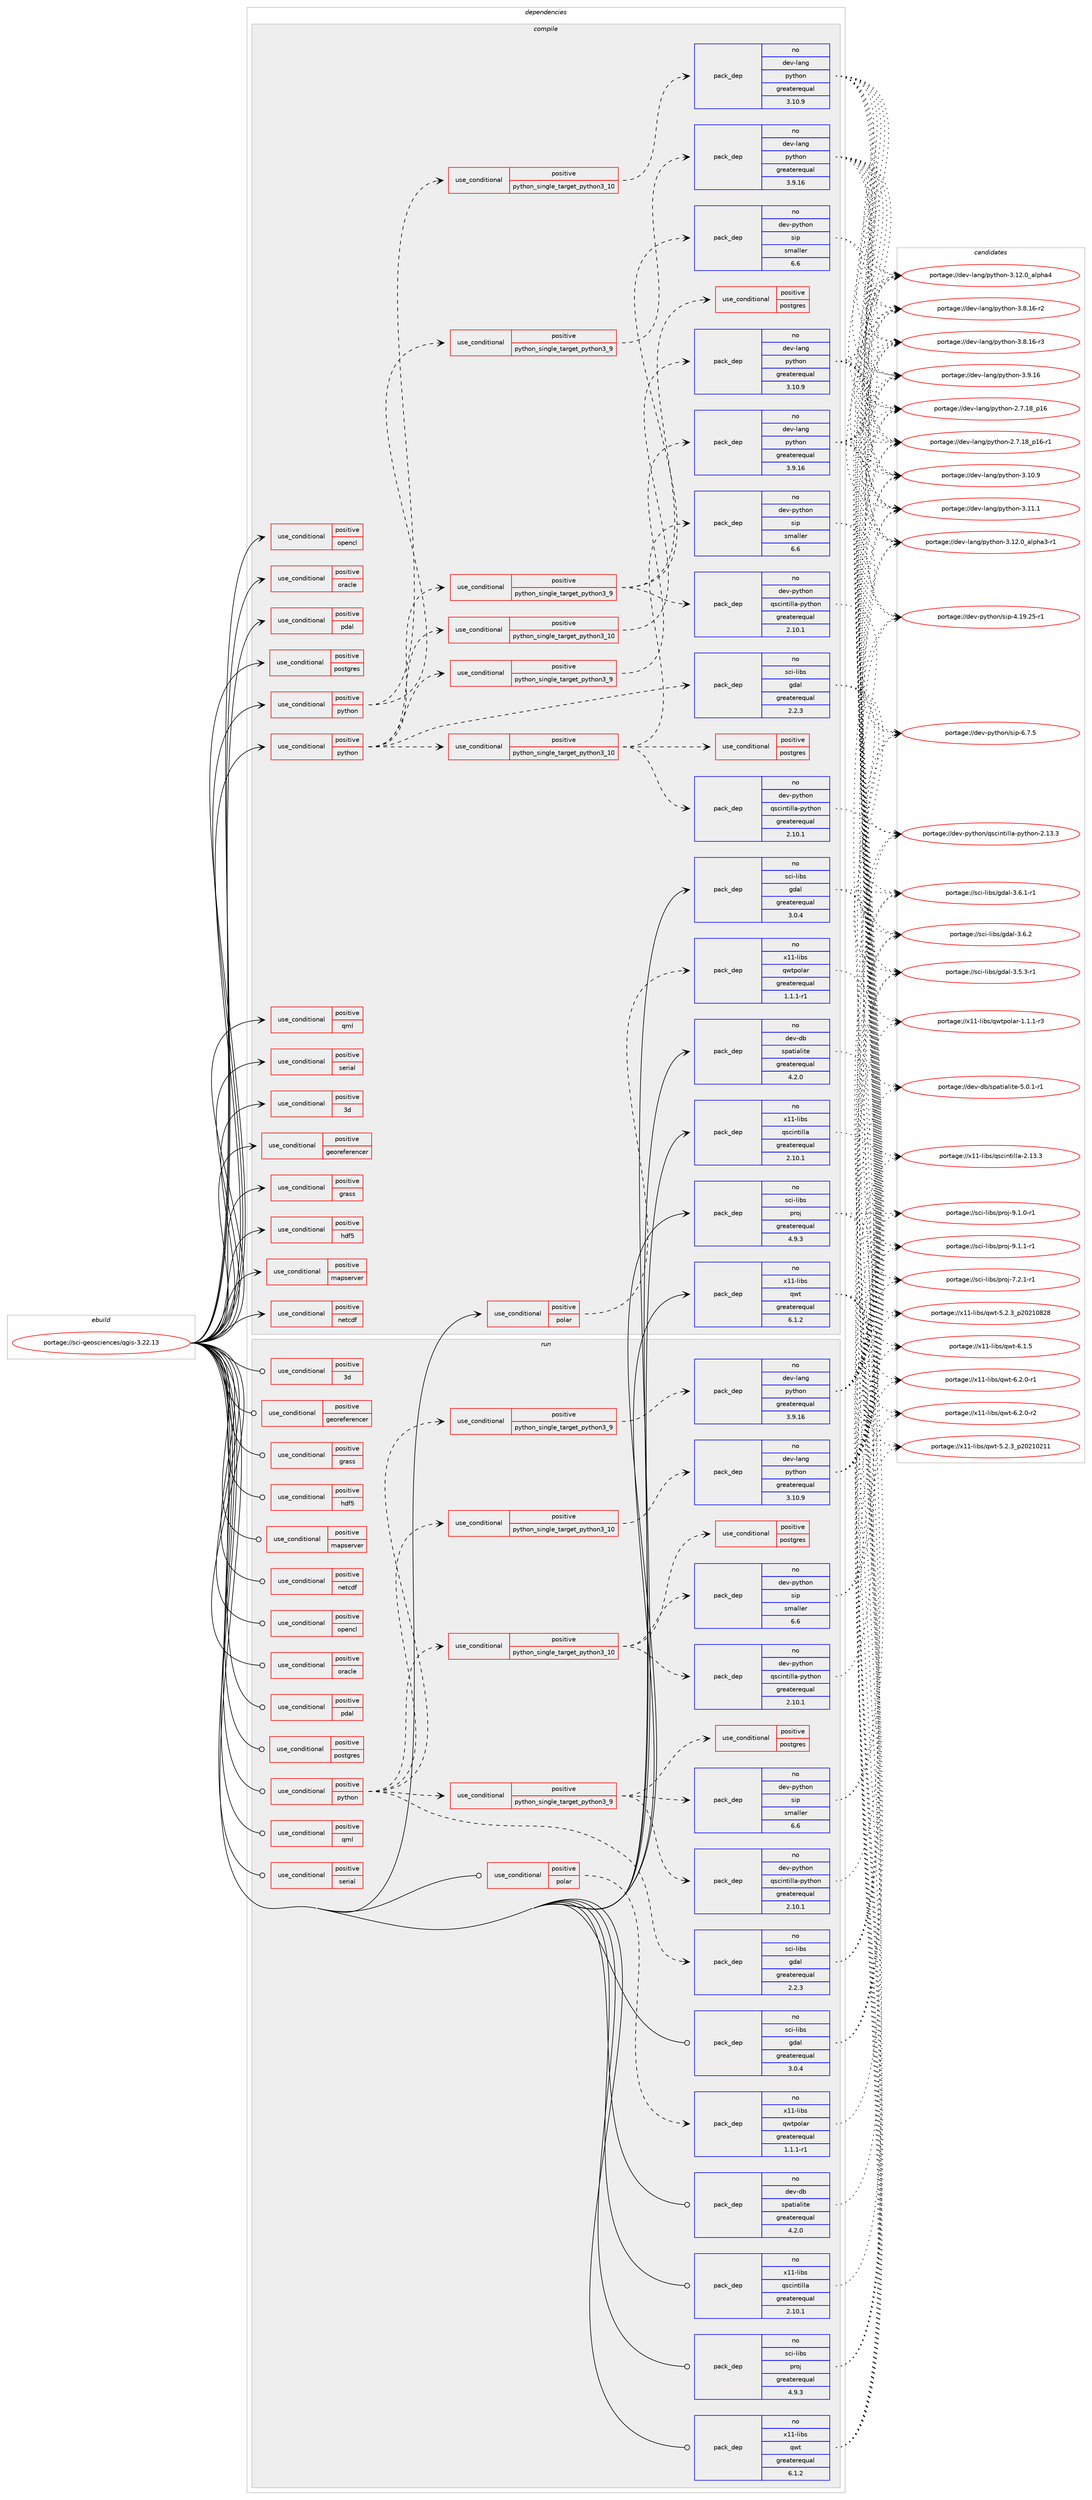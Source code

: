 digraph prolog {

# *************
# Graph options
# *************

newrank=true;
concentrate=true;
compound=true;
graph [rankdir=LR,fontname=Helvetica,fontsize=10,ranksep=1.5];#, ranksep=2.5, nodesep=0.2];
edge  [arrowhead=vee];
node  [fontname=Helvetica,fontsize=10];

# **********
# The ebuild
# **********

subgraph cluster_leftcol {
color=gray;
rank=same;
label=<<i>ebuild</i>>;
id [label="portage://sci-geosciences/qgis-3.22.13", color=red, width=4, href="../sci-geosciences/qgis-3.22.13.svg"];
}

# ****************
# The dependencies
# ****************

subgraph cluster_midcol {
color=gray;
label=<<i>dependencies</i>>;
subgraph cluster_compile {
fillcolor="#eeeeee";
style=filled;
label=<<i>compile</i>>;
subgraph cond1587 {
dependency2449 [label=<<TABLE BORDER="0" CELLBORDER="1" CELLSPACING="0" CELLPADDING="4"><TR><TD ROWSPAN="3" CELLPADDING="10">use_conditional</TD></TR><TR><TD>positive</TD></TR><TR><TD>3d</TD></TR></TABLE>>, shape=none, color=red];
# *** BEGIN UNKNOWN DEPENDENCY TYPE (TODO) ***
# dependency2449 -> package_dependency(portage://sci-geosciences/qgis-3.22.13,install,no,dev-qt,qt3d,none,[,,],[slot(5)],[])
# *** END UNKNOWN DEPENDENCY TYPE (TODO) ***

}
id:e -> dependency2449:w [weight=20,style="solid",arrowhead="vee"];
subgraph cond1588 {
dependency2450 [label=<<TABLE BORDER="0" CELLBORDER="1" CELLSPACING="0" CELLPADDING="4"><TR><TD ROWSPAN="3" CELLPADDING="10">use_conditional</TD></TR><TR><TD>positive</TD></TR><TR><TD>georeferencer</TD></TR></TABLE>>, shape=none, color=red];
# *** BEGIN UNKNOWN DEPENDENCY TYPE (TODO) ***
# dependency2450 -> package_dependency(portage://sci-geosciences/qgis-3.22.13,install,no,sci-libs,gsl,none,[,,],any_same_slot,[])
# *** END UNKNOWN DEPENDENCY TYPE (TODO) ***

}
id:e -> dependency2450:w [weight=20,style="solid",arrowhead="vee"];
subgraph cond1589 {
dependency2451 [label=<<TABLE BORDER="0" CELLBORDER="1" CELLSPACING="0" CELLPADDING="4"><TR><TD ROWSPAN="3" CELLPADDING="10">use_conditional</TD></TR><TR><TD>positive</TD></TR><TR><TD>grass</TD></TR></TABLE>>, shape=none, color=red];
# *** BEGIN UNKNOWN DEPENDENCY TYPE (TODO) ***
# dependency2451 -> package_dependency(portage://sci-geosciences/qgis-3.22.13,install,no,sci-geosciences,grass,none,[,,],any_same_slot,[])
# *** END UNKNOWN DEPENDENCY TYPE (TODO) ***

}
id:e -> dependency2451:w [weight=20,style="solid",arrowhead="vee"];
subgraph cond1590 {
dependency2452 [label=<<TABLE BORDER="0" CELLBORDER="1" CELLSPACING="0" CELLPADDING="4"><TR><TD ROWSPAN="3" CELLPADDING="10">use_conditional</TD></TR><TR><TD>positive</TD></TR><TR><TD>hdf5</TD></TR></TABLE>>, shape=none, color=red];
# *** BEGIN UNKNOWN DEPENDENCY TYPE (TODO) ***
# dependency2452 -> package_dependency(portage://sci-geosciences/qgis-3.22.13,install,no,sci-libs,hdf5,none,[,,],any_same_slot,[])
# *** END UNKNOWN DEPENDENCY TYPE (TODO) ***

}
id:e -> dependency2452:w [weight=20,style="solid",arrowhead="vee"];
subgraph cond1591 {
dependency2453 [label=<<TABLE BORDER="0" CELLBORDER="1" CELLSPACING="0" CELLPADDING="4"><TR><TD ROWSPAN="3" CELLPADDING="10">use_conditional</TD></TR><TR><TD>positive</TD></TR><TR><TD>mapserver</TD></TR></TABLE>>, shape=none, color=red];
# *** BEGIN UNKNOWN DEPENDENCY TYPE (TODO) ***
# dependency2453 -> package_dependency(portage://sci-geosciences/qgis-3.22.13,install,no,dev-libs,fcgi,none,[,,],[],[])
# *** END UNKNOWN DEPENDENCY TYPE (TODO) ***

}
id:e -> dependency2453:w [weight=20,style="solid",arrowhead="vee"];
subgraph cond1592 {
dependency2454 [label=<<TABLE BORDER="0" CELLBORDER="1" CELLSPACING="0" CELLPADDING="4"><TR><TD ROWSPAN="3" CELLPADDING="10">use_conditional</TD></TR><TR><TD>positive</TD></TR><TR><TD>netcdf</TD></TR></TABLE>>, shape=none, color=red];
# *** BEGIN UNKNOWN DEPENDENCY TYPE (TODO) ***
# dependency2454 -> package_dependency(portage://sci-geosciences/qgis-3.22.13,install,no,sci-libs,netcdf,none,[,,],any_same_slot,[])
# *** END UNKNOWN DEPENDENCY TYPE (TODO) ***

}
id:e -> dependency2454:w [weight=20,style="solid",arrowhead="vee"];
subgraph cond1593 {
dependency2455 [label=<<TABLE BORDER="0" CELLBORDER="1" CELLSPACING="0" CELLPADDING="4"><TR><TD ROWSPAN="3" CELLPADDING="10">use_conditional</TD></TR><TR><TD>positive</TD></TR><TR><TD>opencl</TD></TR></TABLE>>, shape=none, color=red];
# *** BEGIN UNKNOWN DEPENDENCY TYPE (TODO) ***
# dependency2455 -> package_dependency(portage://sci-geosciences/qgis-3.22.13,install,no,virtual,opencl,none,[,,],[],[])
# *** END UNKNOWN DEPENDENCY TYPE (TODO) ***

}
id:e -> dependency2455:w [weight=20,style="solid",arrowhead="vee"];
subgraph cond1594 {
dependency2456 [label=<<TABLE BORDER="0" CELLBORDER="1" CELLSPACING="0" CELLPADDING="4"><TR><TD ROWSPAN="3" CELLPADDING="10">use_conditional</TD></TR><TR><TD>positive</TD></TR><TR><TD>oracle</TD></TR></TABLE>>, shape=none, color=red];
# *** BEGIN UNKNOWN DEPENDENCY TYPE (TODO) ***
# dependency2456 -> package_dependency(portage://sci-geosciences/qgis-3.22.13,install,no,dev-db,oracle-instantclient,none,[,,],any_same_slot,[])
# *** END UNKNOWN DEPENDENCY TYPE (TODO) ***

# *** BEGIN UNKNOWN DEPENDENCY TYPE (TODO) ***
# dependency2456 -> package_dependency(portage://sci-geosciences/qgis-3.22.13,install,no,sci-libs,gdal,none,[,,],any_same_slot,[use(enable(oracle),none)])
# *** END UNKNOWN DEPENDENCY TYPE (TODO) ***

}
id:e -> dependency2456:w [weight=20,style="solid",arrowhead="vee"];
subgraph cond1595 {
dependency2457 [label=<<TABLE BORDER="0" CELLBORDER="1" CELLSPACING="0" CELLPADDING="4"><TR><TD ROWSPAN="3" CELLPADDING="10">use_conditional</TD></TR><TR><TD>positive</TD></TR><TR><TD>pdal</TD></TR></TABLE>>, shape=none, color=red];
# *** BEGIN UNKNOWN DEPENDENCY TYPE (TODO) ***
# dependency2457 -> package_dependency(portage://sci-geosciences/qgis-3.22.13,install,no,sci-libs,pdal,none,[,,],any_same_slot,[])
# *** END UNKNOWN DEPENDENCY TYPE (TODO) ***

}
id:e -> dependency2457:w [weight=20,style="solid",arrowhead="vee"];
subgraph cond1596 {
dependency2458 [label=<<TABLE BORDER="0" CELLBORDER="1" CELLSPACING="0" CELLPADDING="4"><TR><TD ROWSPAN="3" CELLPADDING="10">use_conditional</TD></TR><TR><TD>positive</TD></TR><TR><TD>polar</TD></TR></TABLE>>, shape=none, color=red];
subgraph pack841 {
dependency2459 [label=<<TABLE BORDER="0" CELLBORDER="1" CELLSPACING="0" CELLPADDING="4" WIDTH="220"><TR><TD ROWSPAN="6" CELLPADDING="30">pack_dep</TD></TR><TR><TD WIDTH="110">no</TD></TR><TR><TD>x11-libs</TD></TR><TR><TD>qwtpolar</TD></TR><TR><TD>greaterequal</TD></TR><TR><TD>1.1.1-r1</TD></TR></TABLE>>, shape=none, color=blue];
}
dependency2458:e -> dependency2459:w [weight=20,style="dashed",arrowhead="vee"];
}
id:e -> dependency2458:w [weight=20,style="solid",arrowhead="vee"];
subgraph cond1597 {
dependency2460 [label=<<TABLE BORDER="0" CELLBORDER="1" CELLSPACING="0" CELLPADDING="4"><TR><TD ROWSPAN="3" CELLPADDING="10">use_conditional</TD></TR><TR><TD>positive</TD></TR><TR><TD>postgres</TD></TR></TABLE>>, shape=none, color=red];
# *** BEGIN UNKNOWN DEPENDENCY TYPE (TODO) ***
# dependency2460 -> package_dependency(portage://sci-geosciences/qgis-3.22.13,install,no,dev-db,postgresql,none,[,,],any_same_slot,[])
# *** END UNKNOWN DEPENDENCY TYPE (TODO) ***

}
id:e -> dependency2460:w [weight=20,style="solid",arrowhead="vee"];
subgraph cond1598 {
dependency2461 [label=<<TABLE BORDER="0" CELLBORDER="1" CELLSPACING="0" CELLPADDING="4"><TR><TD ROWSPAN="3" CELLPADDING="10">use_conditional</TD></TR><TR><TD>positive</TD></TR><TR><TD>python</TD></TR></TABLE>>, shape=none, color=red];
subgraph cond1599 {
dependency2462 [label=<<TABLE BORDER="0" CELLBORDER="1" CELLSPACING="0" CELLPADDING="4"><TR><TD ROWSPAN="3" CELLPADDING="10">use_conditional</TD></TR><TR><TD>positive</TD></TR><TR><TD>python_single_target_python3_9</TD></TR></TABLE>>, shape=none, color=red];
subgraph pack842 {
dependency2463 [label=<<TABLE BORDER="0" CELLBORDER="1" CELLSPACING="0" CELLPADDING="4" WIDTH="220"><TR><TD ROWSPAN="6" CELLPADDING="30">pack_dep</TD></TR><TR><TD WIDTH="110">no</TD></TR><TR><TD>dev-lang</TD></TR><TR><TD>python</TD></TR><TR><TD>greaterequal</TD></TR><TR><TD>3.9.16</TD></TR></TABLE>>, shape=none, color=blue];
}
dependency2462:e -> dependency2463:w [weight=20,style="dashed",arrowhead="vee"];
}
dependency2461:e -> dependency2462:w [weight=20,style="dashed",arrowhead="vee"];
subgraph cond1600 {
dependency2464 [label=<<TABLE BORDER="0" CELLBORDER="1" CELLSPACING="0" CELLPADDING="4"><TR><TD ROWSPAN="3" CELLPADDING="10">use_conditional</TD></TR><TR><TD>positive</TD></TR><TR><TD>python_single_target_python3_10</TD></TR></TABLE>>, shape=none, color=red];
subgraph pack843 {
dependency2465 [label=<<TABLE BORDER="0" CELLBORDER="1" CELLSPACING="0" CELLPADDING="4" WIDTH="220"><TR><TD ROWSPAN="6" CELLPADDING="30">pack_dep</TD></TR><TR><TD WIDTH="110">no</TD></TR><TR><TD>dev-lang</TD></TR><TR><TD>python</TD></TR><TR><TD>greaterequal</TD></TR><TR><TD>3.10.9</TD></TR></TABLE>>, shape=none, color=blue];
}
dependency2464:e -> dependency2465:w [weight=20,style="dashed",arrowhead="vee"];
}
dependency2461:e -> dependency2464:w [weight=20,style="dashed",arrowhead="vee"];
}
id:e -> dependency2461:w [weight=20,style="solid",arrowhead="vee"];
subgraph cond1601 {
dependency2466 [label=<<TABLE BORDER="0" CELLBORDER="1" CELLSPACING="0" CELLPADDING="4"><TR><TD ROWSPAN="3" CELLPADDING="10">use_conditional</TD></TR><TR><TD>positive</TD></TR><TR><TD>python</TD></TR></TABLE>>, shape=none, color=red];
subgraph cond1602 {
dependency2467 [label=<<TABLE BORDER="0" CELLBORDER="1" CELLSPACING="0" CELLPADDING="4"><TR><TD ROWSPAN="3" CELLPADDING="10">use_conditional</TD></TR><TR><TD>positive</TD></TR><TR><TD>python_single_target_python3_9</TD></TR></TABLE>>, shape=none, color=red];
subgraph pack844 {
dependency2468 [label=<<TABLE BORDER="0" CELLBORDER="1" CELLSPACING="0" CELLPADDING="4" WIDTH="220"><TR><TD ROWSPAN="6" CELLPADDING="30">pack_dep</TD></TR><TR><TD WIDTH="110">no</TD></TR><TR><TD>dev-lang</TD></TR><TR><TD>python</TD></TR><TR><TD>greaterequal</TD></TR><TR><TD>3.9.16</TD></TR></TABLE>>, shape=none, color=blue];
}
dependency2467:e -> dependency2468:w [weight=20,style="dashed",arrowhead="vee"];
}
dependency2466:e -> dependency2467:w [weight=20,style="dashed",arrowhead="vee"];
subgraph cond1603 {
dependency2469 [label=<<TABLE BORDER="0" CELLBORDER="1" CELLSPACING="0" CELLPADDING="4"><TR><TD ROWSPAN="3" CELLPADDING="10">use_conditional</TD></TR><TR><TD>positive</TD></TR><TR><TD>python_single_target_python3_10</TD></TR></TABLE>>, shape=none, color=red];
subgraph pack845 {
dependency2470 [label=<<TABLE BORDER="0" CELLBORDER="1" CELLSPACING="0" CELLPADDING="4" WIDTH="220"><TR><TD ROWSPAN="6" CELLPADDING="30">pack_dep</TD></TR><TR><TD WIDTH="110">no</TD></TR><TR><TD>dev-lang</TD></TR><TR><TD>python</TD></TR><TR><TD>greaterequal</TD></TR><TR><TD>3.10.9</TD></TR></TABLE>>, shape=none, color=blue];
}
dependency2469:e -> dependency2470:w [weight=20,style="dashed",arrowhead="vee"];
}
dependency2466:e -> dependency2469:w [weight=20,style="dashed",arrowhead="vee"];
subgraph pack846 {
dependency2471 [label=<<TABLE BORDER="0" CELLBORDER="1" CELLSPACING="0" CELLPADDING="4" WIDTH="220"><TR><TD ROWSPAN="6" CELLPADDING="30">pack_dep</TD></TR><TR><TD WIDTH="110">no</TD></TR><TR><TD>sci-libs</TD></TR><TR><TD>gdal</TD></TR><TR><TD>greaterequal</TD></TR><TR><TD>2.2.3</TD></TR></TABLE>>, shape=none, color=blue];
}
dependency2466:e -> dependency2471:w [weight=20,style="dashed",arrowhead="vee"];
subgraph cond1604 {
dependency2472 [label=<<TABLE BORDER="0" CELLBORDER="1" CELLSPACING="0" CELLPADDING="4"><TR><TD ROWSPAN="3" CELLPADDING="10">use_conditional</TD></TR><TR><TD>positive</TD></TR><TR><TD>python_single_target_python3_9</TD></TR></TABLE>>, shape=none, color=red];
# *** BEGIN UNKNOWN DEPENDENCY TYPE (TODO) ***
# dependency2472 -> package_dependency(portage://sci-geosciences/qgis-3.22.13,install,no,dev-python,httplib2,none,[,,],[],[use(enable(python_targets_python3_9),negative)])
# *** END UNKNOWN DEPENDENCY TYPE (TODO) ***

# *** BEGIN UNKNOWN DEPENDENCY TYPE (TODO) ***
# dependency2472 -> package_dependency(portage://sci-geosciences/qgis-3.22.13,install,no,dev-python,jinja,none,[,,],[],[use(enable(python_targets_python3_9),negative)])
# *** END UNKNOWN DEPENDENCY TYPE (TODO) ***

# *** BEGIN UNKNOWN DEPENDENCY TYPE (TODO) ***
# dependency2472 -> package_dependency(portage://sci-geosciences/qgis-3.22.13,install,no,dev-python,markupsafe,none,[,,],[],[use(enable(python_targets_python3_9),negative)])
# *** END UNKNOWN DEPENDENCY TYPE (TODO) ***

# *** BEGIN UNKNOWN DEPENDENCY TYPE (TODO) ***
# dependency2472 -> package_dependency(portage://sci-geosciences/qgis-3.22.13,install,no,dev-python,numpy,none,[,,],[],[use(enable(python_targets_python3_9),negative)])
# *** END UNKNOWN DEPENDENCY TYPE (TODO) ***

# *** BEGIN UNKNOWN DEPENDENCY TYPE (TODO) ***
# dependency2472 -> package_dependency(portage://sci-geosciences/qgis-3.22.13,install,no,dev-python,owslib,none,[,,],[],[use(enable(python_targets_python3_9),negative)])
# *** END UNKNOWN DEPENDENCY TYPE (TODO) ***

# *** BEGIN UNKNOWN DEPENDENCY TYPE (TODO) ***
# dependency2472 -> package_dependency(portage://sci-geosciences/qgis-3.22.13,install,no,dev-python,pygments,none,[,,],[],[use(enable(python_targets_python3_9),negative)])
# *** END UNKNOWN DEPENDENCY TYPE (TODO) ***

# *** BEGIN UNKNOWN DEPENDENCY TYPE (TODO) ***
# dependency2472 -> package_dependency(portage://sci-geosciences/qgis-3.22.13,install,no,dev-python,PyQt5,none,[,,],[],[use(enable(designer),none),use(enable(gui),none),use(enable(network),none),use(enable(positioning),none),use(enable(printsupport),none),use(enable(sql),none),use(enable(svg),none),use(enable(widgets),none),use(enable(python_targets_python3_9),negative)])
# *** END UNKNOWN DEPENDENCY TYPE (TODO) ***

# *** BEGIN UNKNOWN DEPENDENCY TYPE (TODO) ***
# dependency2472 -> package_dependency(portage://sci-geosciences/qgis-3.22.13,install,no,dev-python,python-dateutil,none,[,,],[],[use(enable(python_targets_python3_9),negative)])
# *** END UNKNOWN DEPENDENCY TYPE (TODO) ***

# *** BEGIN UNKNOWN DEPENDENCY TYPE (TODO) ***
# dependency2472 -> package_dependency(portage://sci-geosciences/qgis-3.22.13,install,no,dev-python,pytz,none,[,,],[],[use(enable(python_targets_python3_9),negative)])
# *** END UNKNOWN DEPENDENCY TYPE (TODO) ***

# *** BEGIN UNKNOWN DEPENDENCY TYPE (TODO) ***
# dependency2472 -> package_dependency(portage://sci-geosciences/qgis-3.22.13,install,no,dev-python,pyyaml,none,[,,],[],[use(enable(python_targets_python3_9),negative)])
# *** END UNKNOWN DEPENDENCY TYPE (TODO) ***

subgraph pack847 {
dependency2473 [label=<<TABLE BORDER="0" CELLBORDER="1" CELLSPACING="0" CELLPADDING="4" WIDTH="220"><TR><TD ROWSPAN="6" CELLPADDING="30">pack_dep</TD></TR><TR><TD WIDTH="110">no</TD></TR><TR><TD>dev-python</TD></TR><TR><TD>qscintilla-python</TD></TR><TR><TD>greaterequal</TD></TR><TR><TD>2.10.1</TD></TR></TABLE>>, shape=none, color=blue];
}
dependency2472:e -> dependency2473:w [weight=20,style="dashed",arrowhead="vee"];
# *** BEGIN UNKNOWN DEPENDENCY TYPE (TODO) ***
# dependency2472 -> package_dependency(portage://sci-geosciences/qgis-3.22.13,install,no,dev-python,requests,none,[,,],[],[use(enable(python_targets_python3_9),negative)])
# *** END UNKNOWN DEPENDENCY TYPE (TODO) ***

subgraph pack848 {
dependency2474 [label=<<TABLE BORDER="0" CELLBORDER="1" CELLSPACING="0" CELLPADDING="4" WIDTH="220"><TR><TD ROWSPAN="6" CELLPADDING="30">pack_dep</TD></TR><TR><TD WIDTH="110">no</TD></TR><TR><TD>dev-python</TD></TR><TR><TD>sip</TD></TR><TR><TD>smaller</TD></TR><TR><TD>6.6</TD></TR></TABLE>>, shape=none, color=blue];
}
dependency2472:e -> dependency2474:w [weight=20,style="dashed",arrowhead="vee"];
subgraph cond1605 {
dependency2475 [label=<<TABLE BORDER="0" CELLBORDER="1" CELLSPACING="0" CELLPADDING="4"><TR><TD ROWSPAN="3" CELLPADDING="10">use_conditional</TD></TR><TR><TD>positive</TD></TR><TR><TD>postgres</TD></TR></TABLE>>, shape=none, color=red];
# *** BEGIN UNKNOWN DEPENDENCY TYPE (TODO) ***
# dependency2475 -> package_dependency(portage://sci-geosciences/qgis-3.22.13,install,no,dev-python,psycopg,none,[,,],[slot(2)],[use(enable(python_targets_python3_9),negative)])
# *** END UNKNOWN DEPENDENCY TYPE (TODO) ***

}
dependency2472:e -> dependency2475:w [weight=20,style="dashed",arrowhead="vee"];
}
dependency2466:e -> dependency2472:w [weight=20,style="dashed",arrowhead="vee"];
subgraph cond1606 {
dependency2476 [label=<<TABLE BORDER="0" CELLBORDER="1" CELLSPACING="0" CELLPADDING="4"><TR><TD ROWSPAN="3" CELLPADDING="10">use_conditional</TD></TR><TR><TD>positive</TD></TR><TR><TD>python_single_target_python3_10</TD></TR></TABLE>>, shape=none, color=red];
# *** BEGIN UNKNOWN DEPENDENCY TYPE (TODO) ***
# dependency2476 -> package_dependency(portage://sci-geosciences/qgis-3.22.13,install,no,dev-python,httplib2,none,[,,],[],[use(enable(python_targets_python3_10),negative)])
# *** END UNKNOWN DEPENDENCY TYPE (TODO) ***

# *** BEGIN UNKNOWN DEPENDENCY TYPE (TODO) ***
# dependency2476 -> package_dependency(portage://sci-geosciences/qgis-3.22.13,install,no,dev-python,jinja,none,[,,],[],[use(enable(python_targets_python3_10),negative)])
# *** END UNKNOWN DEPENDENCY TYPE (TODO) ***

# *** BEGIN UNKNOWN DEPENDENCY TYPE (TODO) ***
# dependency2476 -> package_dependency(portage://sci-geosciences/qgis-3.22.13,install,no,dev-python,markupsafe,none,[,,],[],[use(enable(python_targets_python3_10),negative)])
# *** END UNKNOWN DEPENDENCY TYPE (TODO) ***

# *** BEGIN UNKNOWN DEPENDENCY TYPE (TODO) ***
# dependency2476 -> package_dependency(portage://sci-geosciences/qgis-3.22.13,install,no,dev-python,numpy,none,[,,],[],[use(enable(python_targets_python3_10),negative)])
# *** END UNKNOWN DEPENDENCY TYPE (TODO) ***

# *** BEGIN UNKNOWN DEPENDENCY TYPE (TODO) ***
# dependency2476 -> package_dependency(portage://sci-geosciences/qgis-3.22.13,install,no,dev-python,owslib,none,[,,],[],[use(enable(python_targets_python3_10),negative)])
# *** END UNKNOWN DEPENDENCY TYPE (TODO) ***

# *** BEGIN UNKNOWN DEPENDENCY TYPE (TODO) ***
# dependency2476 -> package_dependency(portage://sci-geosciences/qgis-3.22.13,install,no,dev-python,pygments,none,[,,],[],[use(enable(python_targets_python3_10),negative)])
# *** END UNKNOWN DEPENDENCY TYPE (TODO) ***

# *** BEGIN UNKNOWN DEPENDENCY TYPE (TODO) ***
# dependency2476 -> package_dependency(portage://sci-geosciences/qgis-3.22.13,install,no,dev-python,PyQt5,none,[,,],[],[use(enable(designer),none),use(enable(gui),none),use(enable(network),none),use(enable(positioning),none),use(enable(printsupport),none),use(enable(sql),none),use(enable(svg),none),use(enable(widgets),none),use(enable(python_targets_python3_10),negative)])
# *** END UNKNOWN DEPENDENCY TYPE (TODO) ***

# *** BEGIN UNKNOWN DEPENDENCY TYPE (TODO) ***
# dependency2476 -> package_dependency(portage://sci-geosciences/qgis-3.22.13,install,no,dev-python,python-dateutil,none,[,,],[],[use(enable(python_targets_python3_10),negative)])
# *** END UNKNOWN DEPENDENCY TYPE (TODO) ***

# *** BEGIN UNKNOWN DEPENDENCY TYPE (TODO) ***
# dependency2476 -> package_dependency(portage://sci-geosciences/qgis-3.22.13,install,no,dev-python,pytz,none,[,,],[],[use(enable(python_targets_python3_10),negative)])
# *** END UNKNOWN DEPENDENCY TYPE (TODO) ***

# *** BEGIN UNKNOWN DEPENDENCY TYPE (TODO) ***
# dependency2476 -> package_dependency(portage://sci-geosciences/qgis-3.22.13,install,no,dev-python,pyyaml,none,[,,],[],[use(enable(python_targets_python3_10),negative)])
# *** END UNKNOWN DEPENDENCY TYPE (TODO) ***

subgraph pack849 {
dependency2477 [label=<<TABLE BORDER="0" CELLBORDER="1" CELLSPACING="0" CELLPADDING="4" WIDTH="220"><TR><TD ROWSPAN="6" CELLPADDING="30">pack_dep</TD></TR><TR><TD WIDTH="110">no</TD></TR><TR><TD>dev-python</TD></TR><TR><TD>qscintilla-python</TD></TR><TR><TD>greaterequal</TD></TR><TR><TD>2.10.1</TD></TR></TABLE>>, shape=none, color=blue];
}
dependency2476:e -> dependency2477:w [weight=20,style="dashed",arrowhead="vee"];
# *** BEGIN UNKNOWN DEPENDENCY TYPE (TODO) ***
# dependency2476 -> package_dependency(portage://sci-geosciences/qgis-3.22.13,install,no,dev-python,requests,none,[,,],[],[use(enable(python_targets_python3_10),negative)])
# *** END UNKNOWN DEPENDENCY TYPE (TODO) ***

subgraph pack850 {
dependency2478 [label=<<TABLE BORDER="0" CELLBORDER="1" CELLSPACING="0" CELLPADDING="4" WIDTH="220"><TR><TD ROWSPAN="6" CELLPADDING="30">pack_dep</TD></TR><TR><TD WIDTH="110">no</TD></TR><TR><TD>dev-python</TD></TR><TR><TD>sip</TD></TR><TR><TD>smaller</TD></TR><TR><TD>6.6</TD></TR></TABLE>>, shape=none, color=blue];
}
dependency2476:e -> dependency2478:w [weight=20,style="dashed",arrowhead="vee"];
subgraph cond1607 {
dependency2479 [label=<<TABLE BORDER="0" CELLBORDER="1" CELLSPACING="0" CELLPADDING="4"><TR><TD ROWSPAN="3" CELLPADDING="10">use_conditional</TD></TR><TR><TD>positive</TD></TR><TR><TD>postgres</TD></TR></TABLE>>, shape=none, color=red];
# *** BEGIN UNKNOWN DEPENDENCY TYPE (TODO) ***
# dependency2479 -> package_dependency(portage://sci-geosciences/qgis-3.22.13,install,no,dev-python,psycopg,none,[,,],[slot(2)],[use(enable(python_targets_python3_10),negative)])
# *** END UNKNOWN DEPENDENCY TYPE (TODO) ***

}
dependency2476:e -> dependency2479:w [weight=20,style="dashed",arrowhead="vee"];
}
dependency2466:e -> dependency2476:w [weight=20,style="dashed",arrowhead="vee"];
}
id:e -> dependency2466:w [weight=20,style="solid",arrowhead="vee"];
subgraph cond1608 {
dependency2480 [label=<<TABLE BORDER="0" CELLBORDER="1" CELLSPACING="0" CELLPADDING="4"><TR><TD ROWSPAN="3" CELLPADDING="10">use_conditional</TD></TR><TR><TD>positive</TD></TR><TR><TD>qml</TD></TR></TABLE>>, shape=none, color=red];
# *** BEGIN UNKNOWN DEPENDENCY TYPE (TODO) ***
# dependency2480 -> package_dependency(portage://sci-geosciences/qgis-3.22.13,install,no,dev-qt,qtdeclarative,none,[,,],[slot(5)],[])
# *** END UNKNOWN DEPENDENCY TYPE (TODO) ***

}
id:e -> dependency2480:w [weight=20,style="solid",arrowhead="vee"];
subgraph cond1609 {
dependency2481 [label=<<TABLE BORDER="0" CELLBORDER="1" CELLSPACING="0" CELLPADDING="4"><TR><TD ROWSPAN="3" CELLPADDING="10">use_conditional</TD></TR><TR><TD>positive</TD></TR><TR><TD>serial</TD></TR></TABLE>>, shape=none, color=red];
# *** BEGIN UNKNOWN DEPENDENCY TYPE (TODO) ***
# dependency2481 -> package_dependency(portage://sci-geosciences/qgis-3.22.13,install,no,dev-qt,qtserialport,none,[,,],[slot(5)],[])
# *** END UNKNOWN DEPENDENCY TYPE (TODO) ***

}
id:e -> dependency2481:w [weight=20,style="solid",arrowhead="vee"];
# *** BEGIN UNKNOWN DEPENDENCY TYPE (TODO) ***
# id -> package_dependency(portage://sci-geosciences/qgis-3.22.13,install,no,app-crypt,qca,none,[,,],[slot(2)],[use(enable(qt5),positive),use(enable(ssl),none)])
# *** END UNKNOWN DEPENDENCY TYPE (TODO) ***

subgraph pack851 {
dependency2482 [label=<<TABLE BORDER="0" CELLBORDER="1" CELLSPACING="0" CELLPADDING="4" WIDTH="220"><TR><TD ROWSPAN="6" CELLPADDING="30">pack_dep</TD></TR><TR><TD WIDTH="110">no</TD></TR><TR><TD>dev-db</TD></TR><TR><TD>spatialite</TD></TR><TR><TD>greaterequal</TD></TR><TR><TD>4.2.0</TD></TR></TABLE>>, shape=none, color=blue];
}
id:e -> dependency2482:w [weight=20,style="solid",arrowhead="vee"];
# *** BEGIN UNKNOWN DEPENDENCY TYPE (TODO) ***
# id -> package_dependency(portage://sci-geosciences/qgis-3.22.13,install,no,dev-db,sqlite,none,[,,],[slot(3)],[])
# *** END UNKNOWN DEPENDENCY TYPE (TODO) ***

# *** BEGIN UNKNOWN DEPENDENCY TYPE (TODO) ***
# id -> package_dependency(portage://sci-geosciences/qgis-3.22.13,install,no,dev-libs,expat,none,[,,],[],[])
# *** END UNKNOWN DEPENDENCY TYPE (TODO) ***

# *** BEGIN UNKNOWN DEPENDENCY TYPE (TODO) ***
# id -> package_dependency(portage://sci-geosciences/qgis-3.22.13,install,no,dev-libs,libzip,none,[,,],any_same_slot,[])
# *** END UNKNOWN DEPENDENCY TYPE (TODO) ***

# *** BEGIN UNKNOWN DEPENDENCY TYPE (TODO) ***
# id -> package_dependency(portage://sci-geosciences/qgis-3.22.13,install,no,dev-libs,protobuf,none,[,,],any_same_slot,[])
# *** END UNKNOWN DEPENDENCY TYPE (TODO) ***

# *** BEGIN UNKNOWN DEPENDENCY TYPE (TODO) ***
# id -> package_dependency(portage://sci-geosciences/qgis-3.22.13,install,no,dev-libs,qtkeychain,none,[,,],[],[use(enable(qt5),positive)])
# *** END UNKNOWN DEPENDENCY TYPE (TODO) ***

# *** BEGIN UNKNOWN DEPENDENCY TYPE (TODO) ***
# id -> package_dependency(portage://sci-geosciences/qgis-3.22.13,install,no,dev-qt,designer,none,[,,],[slot(5)],[])
# *** END UNKNOWN DEPENDENCY TYPE (TODO) ***

# *** BEGIN UNKNOWN DEPENDENCY TYPE (TODO) ***
# id -> package_dependency(portage://sci-geosciences/qgis-3.22.13,install,no,dev-qt,qtconcurrent,none,[,,],[slot(5)],[])
# *** END UNKNOWN DEPENDENCY TYPE (TODO) ***

# *** BEGIN UNKNOWN DEPENDENCY TYPE (TODO) ***
# id -> package_dependency(portage://sci-geosciences/qgis-3.22.13,install,no,dev-qt,qtcore,none,[,,],[slot(5)],[])
# *** END UNKNOWN DEPENDENCY TYPE (TODO) ***

# *** BEGIN UNKNOWN DEPENDENCY TYPE (TODO) ***
# id -> package_dependency(portage://sci-geosciences/qgis-3.22.13,install,no,dev-qt,qtgui,none,[,,],[slot(5)],[])
# *** END UNKNOWN DEPENDENCY TYPE (TODO) ***

# *** BEGIN UNKNOWN DEPENDENCY TYPE (TODO) ***
# id -> package_dependency(portage://sci-geosciences/qgis-3.22.13,install,no,dev-qt,qtnetwork,none,[,,],[slot(5)],[use(enable(ssl),none)])
# *** END UNKNOWN DEPENDENCY TYPE (TODO) ***

# *** BEGIN UNKNOWN DEPENDENCY TYPE (TODO) ***
# id -> package_dependency(portage://sci-geosciences/qgis-3.22.13,install,no,dev-qt,qtpositioning,none,[,,],[slot(5)],[])
# *** END UNKNOWN DEPENDENCY TYPE (TODO) ***

# *** BEGIN UNKNOWN DEPENDENCY TYPE (TODO) ***
# id -> package_dependency(portage://sci-geosciences/qgis-3.22.13,install,no,dev-qt,qtprintsupport,none,[,,],[slot(5)],[])
# *** END UNKNOWN DEPENDENCY TYPE (TODO) ***

# *** BEGIN UNKNOWN DEPENDENCY TYPE (TODO) ***
# id -> package_dependency(portage://sci-geosciences/qgis-3.22.13,install,no,dev-qt,qtsql,none,[,,],[slot(5)],[])
# *** END UNKNOWN DEPENDENCY TYPE (TODO) ***

# *** BEGIN UNKNOWN DEPENDENCY TYPE (TODO) ***
# id -> package_dependency(portage://sci-geosciences/qgis-3.22.13,install,no,dev-qt,qtsvg,none,[,,],[slot(5)],[])
# *** END UNKNOWN DEPENDENCY TYPE (TODO) ***

# *** BEGIN UNKNOWN DEPENDENCY TYPE (TODO) ***
# id -> package_dependency(portage://sci-geosciences/qgis-3.22.13,install,no,dev-qt,qttest,none,[,,],[slot(5)],[])
# *** END UNKNOWN DEPENDENCY TYPE (TODO) ***

# *** BEGIN UNKNOWN DEPENDENCY TYPE (TODO) ***
# id -> package_dependency(portage://sci-geosciences/qgis-3.22.13,install,no,dev-qt,qtwidgets,none,[,,],[slot(5)],[])
# *** END UNKNOWN DEPENDENCY TYPE (TODO) ***

# *** BEGIN UNKNOWN DEPENDENCY TYPE (TODO) ***
# id -> package_dependency(portage://sci-geosciences/qgis-3.22.13,install,no,dev-qt,qtxml,none,[,,],[slot(5)],[])
# *** END UNKNOWN DEPENDENCY TYPE (TODO) ***

# *** BEGIN UNKNOWN DEPENDENCY TYPE (TODO) ***
# id -> package_dependency(portage://sci-geosciences/qgis-3.22.13,install,no,media-gfx,exiv2,none,[,,],any_same_slot,[])
# *** END UNKNOWN DEPENDENCY TYPE (TODO) ***

subgraph pack852 {
dependency2483 [label=<<TABLE BORDER="0" CELLBORDER="1" CELLSPACING="0" CELLPADDING="4" WIDTH="220"><TR><TD ROWSPAN="6" CELLPADDING="30">pack_dep</TD></TR><TR><TD WIDTH="110">no</TD></TR><TR><TD>sci-libs</TD></TR><TR><TD>gdal</TD></TR><TR><TD>greaterequal</TD></TR><TR><TD>3.0.4</TD></TR></TABLE>>, shape=none, color=blue];
}
id:e -> dependency2483:w [weight=20,style="solid",arrowhead="vee"];
# *** BEGIN UNKNOWN DEPENDENCY TYPE (TODO) ***
# id -> package_dependency(portage://sci-geosciences/qgis-3.22.13,install,no,sci-libs,geos,none,[,,],[],[])
# *** END UNKNOWN DEPENDENCY TYPE (TODO) ***

# *** BEGIN UNKNOWN DEPENDENCY TYPE (TODO) ***
# id -> package_dependency(portage://sci-geosciences/qgis-3.22.13,install,no,sci-libs,libspatialindex,none,[,,],any_same_slot,[])
# *** END UNKNOWN DEPENDENCY TYPE (TODO) ***

subgraph pack853 {
dependency2484 [label=<<TABLE BORDER="0" CELLBORDER="1" CELLSPACING="0" CELLPADDING="4" WIDTH="220"><TR><TD ROWSPAN="6" CELLPADDING="30">pack_dep</TD></TR><TR><TD WIDTH="110">no</TD></TR><TR><TD>sci-libs</TD></TR><TR><TD>proj</TD></TR><TR><TD>greaterequal</TD></TR><TR><TD>4.9.3</TD></TR></TABLE>>, shape=none, color=blue];
}
id:e -> dependency2484:w [weight=20,style="solid",arrowhead="vee"];
# *** BEGIN UNKNOWN DEPENDENCY TYPE (TODO) ***
# id -> package_dependency(portage://sci-geosciences/qgis-3.22.13,install,no,sys-libs,zlib,none,[,,],[],[])
# *** END UNKNOWN DEPENDENCY TYPE (TODO) ***

subgraph pack854 {
dependency2485 [label=<<TABLE BORDER="0" CELLBORDER="1" CELLSPACING="0" CELLPADDING="4" WIDTH="220"><TR><TD ROWSPAN="6" CELLPADDING="30">pack_dep</TD></TR><TR><TD WIDTH="110">no</TD></TR><TR><TD>x11-libs</TD></TR><TR><TD>qscintilla</TD></TR><TR><TD>greaterequal</TD></TR><TR><TD>2.10.1</TD></TR></TABLE>>, shape=none, color=blue];
}
id:e -> dependency2485:w [weight=20,style="solid",arrowhead="vee"];
subgraph pack855 {
dependency2486 [label=<<TABLE BORDER="0" CELLBORDER="1" CELLSPACING="0" CELLPADDING="4" WIDTH="220"><TR><TD ROWSPAN="6" CELLPADDING="30">pack_dep</TD></TR><TR><TD WIDTH="110">no</TD></TR><TR><TD>x11-libs</TD></TR><TR><TD>qwt</TD></TR><TR><TD>greaterequal</TD></TR><TR><TD>6.1.2</TD></TR></TABLE>>, shape=none, color=blue];
}
id:e -> dependency2486:w [weight=20,style="solid",arrowhead="vee"];
}
subgraph cluster_compileandrun {
fillcolor="#eeeeee";
style=filled;
label=<<i>compile and run</i>>;
}
subgraph cluster_run {
fillcolor="#eeeeee";
style=filled;
label=<<i>run</i>>;
subgraph cond1610 {
dependency2487 [label=<<TABLE BORDER="0" CELLBORDER="1" CELLSPACING="0" CELLPADDING="4"><TR><TD ROWSPAN="3" CELLPADDING="10">use_conditional</TD></TR><TR><TD>positive</TD></TR><TR><TD>3d</TD></TR></TABLE>>, shape=none, color=red];
# *** BEGIN UNKNOWN DEPENDENCY TYPE (TODO) ***
# dependency2487 -> package_dependency(portage://sci-geosciences/qgis-3.22.13,run,no,dev-qt,qt3d,none,[,,],[slot(5)],[])
# *** END UNKNOWN DEPENDENCY TYPE (TODO) ***

}
id:e -> dependency2487:w [weight=20,style="solid",arrowhead="odot"];
subgraph cond1611 {
dependency2488 [label=<<TABLE BORDER="0" CELLBORDER="1" CELLSPACING="0" CELLPADDING="4"><TR><TD ROWSPAN="3" CELLPADDING="10">use_conditional</TD></TR><TR><TD>positive</TD></TR><TR><TD>georeferencer</TD></TR></TABLE>>, shape=none, color=red];
# *** BEGIN UNKNOWN DEPENDENCY TYPE (TODO) ***
# dependency2488 -> package_dependency(portage://sci-geosciences/qgis-3.22.13,run,no,sci-libs,gsl,none,[,,],any_same_slot,[])
# *** END UNKNOWN DEPENDENCY TYPE (TODO) ***

}
id:e -> dependency2488:w [weight=20,style="solid",arrowhead="odot"];
subgraph cond1612 {
dependency2489 [label=<<TABLE BORDER="0" CELLBORDER="1" CELLSPACING="0" CELLPADDING="4"><TR><TD ROWSPAN="3" CELLPADDING="10">use_conditional</TD></TR><TR><TD>positive</TD></TR><TR><TD>grass</TD></TR></TABLE>>, shape=none, color=red];
# *** BEGIN UNKNOWN DEPENDENCY TYPE (TODO) ***
# dependency2489 -> package_dependency(portage://sci-geosciences/qgis-3.22.13,run,no,sci-geosciences,grass,none,[,,],any_same_slot,[])
# *** END UNKNOWN DEPENDENCY TYPE (TODO) ***

}
id:e -> dependency2489:w [weight=20,style="solid",arrowhead="odot"];
subgraph cond1613 {
dependency2490 [label=<<TABLE BORDER="0" CELLBORDER="1" CELLSPACING="0" CELLPADDING="4"><TR><TD ROWSPAN="3" CELLPADDING="10">use_conditional</TD></TR><TR><TD>positive</TD></TR><TR><TD>hdf5</TD></TR></TABLE>>, shape=none, color=red];
# *** BEGIN UNKNOWN DEPENDENCY TYPE (TODO) ***
# dependency2490 -> package_dependency(portage://sci-geosciences/qgis-3.22.13,run,no,sci-libs,hdf5,none,[,,],any_same_slot,[])
# *** END UNKNOWN DEPENDENCY TYPE (TODO) ***

}
id:e -> dependency2490:w [weight=20,style="solid",arrowhead="odot"];
subgraph cond1614 {
dependency2491 [label=<<TABLE BORDER="0" CELLBORDER="1" CELLSPACING="0" CELLPADDING="4"><TR><TD ROWSPAN="3" CELLPADDING="10">use_conditional</TD></TR><TR><TD>positive</TD></TR><TR><TD>mapserver</TD></TR></TABLE>>, shape=none, color=red];
# *** BEGIN UNKNOWN DEPENDENCY TYPE (TODO) ***
# dependency2491 -> package_dependency(portage://sci-geosciences/qgis-3.22.13,run,no,dev-libs,fcgi,none,[,,],[],[])
# *** END UNKNOWN DEPENDENCY TYPE (TODO) ***

}
id:e -> dependency2491:w [weight=20,style="solid",arrowhead="odot"];
subgraph cond1615 {
dependency2492 [label=<<TABLE BORDER="0" CELLBORDER="1" CELLSPACING="0" CELLPADDING="4"><TR><TD ROWSPAN="3" CELLPADDING="10">use_conditional</TD></TR><TR><TD>positive</TD></TR><TR><TD>netcdf</TD></TR></TABLE>>, shape=none, color=red];
# *** BEGIN UNKNOWN DEPENDENCY TYPE (TODO) ***
# dependency2492 -> package_dependency(portage://sci-geosciences/qgis-3.22.13,run,no,sci-libs,netcdf,none,[,,],any_same_slot,[])
# *** END UNKNOWN DEPENDENCY TYPE (TODO) ***

}
id:e -> dependency2492:w [weight=20,style="solid",arrowhead="odot"];
subgraph cond1616 {
dependency2493 [label=<<TABLE BORDER="0" CELLBORDER="1" CELLSPACING="0" CELLPADDING="4"><TR><TD ROWSPAN="3" CELLPADDING="10">use_conditional</TD></TR><TR><TD>positive</TD></TR><TR><TD>opencl</TD></TR></TABLE>>, shape=none, color=red];
# *** BEGIN UNKNOWN DEPENDENCY TYPE (TODO) ***
# dependency2493 -> package_dependency(portage://sci-geosciences/qgis-3.22.13,run,no,virtual,opencl,none,[,,],[],[])
# *** END UNKNOWN DEPENDENCY TYPE (TODO) ***

}
id:e -> dependency2493:w [weight=20,style="solid",arrowhead="odot"];
subgraph cond1617 {
dependency2494 [label=<<TABLE BORDER="0" CELLBORDER="1" CELLSPACING="0" CELLPADDING="4"><TR><TD ROWSPAN="3" CELLPADDING="10">use_conditional</TD></TR><TR><TD>positive</TD></TR><TR><TD>oracle</TD></TR></TABLE>>, shape=none, color=red];
# *** BEGIN UNKNOWN DEPENDENCY TYPE (TODO) ***
# dependency2494 -> package_dependency(portage://sci-geosciences/qgis-3.22.13,run,no,dev-db,oracle-instantclient,none,[,,],any_same_slot,[])
# *** END UNKNOWN DEPENDENCY TYPE (TODO) ***

# *** BEGIN UNKNOWN DEPENDENCY TYPE (TODO) ***
# dependency2494 -> package_dependency(portage://sci-geosciences/qgis-3.22.13,run,no,sci-libs,gdal,none,[,,],any_same_slot,[use(enable(oracle),none)])
# *** END UNKNOWN DEPENDENCY TYPE (TODO) ***

}
id:e -> dependency2494:w [weight=20,style="solid",arrowhead="odot"];
subgraph cond1618 {
dependency2495 [label=<<TABLE BORDER="0" CELLBORDER="1" CELLSPACING="0" CELLPADDING="4"><TR><TD ROWSPAN="3" CELLPADDING="10">use_conditional</TD></TR><TR><TD>positive</TD></TR><TR><TD>pdal</TD></TR></TABLE>>, shape=none, color=red];
# *** BEGIN UNKNOWN DEPENDENCY TYPE (TODO) ***
# dependency2495 -> package_dependency(portage://sci-geosciences/qgis-3.22.13,run,no,sci-libs,pdal,none,[,,],any_same_slot,[])
# *** END UNKNOWN DEPENDENCY TYPE (TODO) ***

}
id:e -> dependency2495:w [weight=20,style="solid",arrowhead="odot"];
subgraph cond1619 {
dependency2496 [label=<<TABLE BORDER="0" CELLBORDER="1" CELLSPACING="0" CELLPADDING="4"><TR><TD ROWSPAN="3" CELLPADDING="10">use_conditional</TD></TR><TR><TD>positive</TD></TR><TR><TD>polar</TD></TR></TABLE>>, shape=none, color=red];
subgraph pack856 {
dependency2497 [label=<<TABLE BORDER="0" CELLBORDER="1" CELLSPACING="0" CELLPADDING="4" WIDTH="220"><TR><TD ROWSPAN="6" CELLPADDING="30">pack_dep</TD></TR><TR><TD WIDTH="110">no</TD></TR><TR><TD>x11-libs</TD></TR><TR><TD>qwtpolar</TD></TR><TR><TD>greaterequal</TD></TR><TR><TD>1.1.1-r1</TD></TR></TABLE>>, shape=none, color=blue];
}
dependency2496:e -> dependency2497:w [weight=20,style="dashed",arrowhead="vee"];
}
id:e -> dependency2496:w [weight=20,style="solid",arrowhead="odot"];
subgraph cond1620 {
dependency2498 [label=<<TABLE BORDER="0" CELLBORDER="1" CELLSPACING="0" CELLPADDING="4"><TR><TD ROWSPAN="3" CELLPADDING="10">use_conditional</TD></TR><TR><TD>positive</TD></TR><TR><TD>postgres</TD></TR></TABLE>>, shape=none, color=red];
# *** BEGIN UNKNOWN DEPENDENCY TYPE (TODO) ***
# dependency2498 -> package_dependency(portage://sci-geosciences/qgis-3.22.13,run,no,dev-db,postgresql,none,[,,],any_same_slot,[])
# *** END UNKNOWN DEPENDENCY TYPE (TODO) ***

}
id:e -> dependency2498:w [weight=20,style="solid",arrowhead="odot"];
subgraph cond1621 {
dependency2499 [label=<<TABLE BORDER="0" CELLBORDER="1" CELLSPACING="0" CELLPADDING="4"><TR><TD ROWSPAN="3" CELLPADDING="10">use_conditional</TD></TR><TR><TD>positive</TD></TR><TR><TD>python</TD></TR></TABLE>>, shape=none, color=red];
subgraph cond1622 {
dependency2500 [label=<<TABLE BORDER="0" CELLBORDER="1" CELLSPACING="0" CELLPADDING="4"><TR><TD ROWSPAN="3" CELLPADDING="10">use_conditional</TD></TR><TR><TD>positive</TD></TR><TR><TD>python_single_target_python3_9</TD></TR></TABLE>>, shape=none, color=red];
subgraph pack857 {
dependency2501 [label=<<TABLE BORDER="0" CELLBORDER="1" CELLSPACING="0" CELLPADDING="4" WIDTH="220"><TR><TD ROWSPAN="6" CELLPADDING="30">pack_dep</TD></TR><TR><TD WIDTH="110">no</TD></TR><TR><TD>dev-lang</TD></TR><TR><TD>python</TD></TR><TR><TD>greaterequal</TD></TR><TR><TD>3.9.16</TD></TR></TABLE>>, shape=none, color=blue];
}
dependency2500:e -> dependency2501:w [weight=20,style="dashed",arrowhead="vee"];
}
dependency2499:e -> dependency2500:w [weight=20,style="dashed",arrowhead="vee"];
subgraph cond1623 {
dependency2502 [label=<<TABLE BORDER="0" CELLBORDER="1" CELLSPACING="0" CELLPADDING="4"><TR><TD ROWSPAN="3" CELLPADDING="10">use_conditional</TD></TR><TR><TD>positive</TD></TR><TR><TD>python_single_target_python3_10</TD></TR></TABLE>>, shape=none, color=red];
subgraph pack858 {
dependency2503 [label=<<TABLE BORDER="0" CELLBORDER="1" CELLSPACING="0" CELLPADDING="4" WIDTH="220"><TR><TD ROWSPAN="6" CELLPADDING="30">pack_dep</TD></TR><TR><TD WIDTH="110">no</TD></TR><TR><TD>dev-lang</TD></TR><TR><TD>python</TD></TR><TR><TD>greaterequal</TD></TR><TR><TD>3.10.9</TD></TR></TABLE>>, shape=none, color=blue];
}
dependency2502:e -> dependency2503:w [weight=20,style="dashed",arrowhead="vee"];
}
dependency2499:e -> dependency2502:w [weight=20,style="dashed",arrowhead="vee"];
subgraph pack859 {
dependency2504 [label=<<TABLE BORDER="0" CELLBORDER="1" CELLSPACING="0" CELLPADDING="4" WIDTH="220"><TR><TD ROWSPAN="6" CELLPADDING="30">pack_dep</TD></TR><TR><TD WIDTH="110">no</TD></TR><TR><TD>sci-libs</TD></TR><TR><TD>gdal</TD></TR><TR><TD>greaterequal</TD></TR><TR><TD>2.2.3</TD></TR></TABLE>>, shape=none, color=blue];
}
dependency2499:e -> dependency2504:w [weight=20,style="dashed",arrowhead="vee"];
subgraph cond1624 {
dependency2505 [label=<<TABLE BORDER="0" CELLBORDER="1" CELLSPACING="0" CELLPADDING="4"><TR><TD ROWSPAN="3" CELLPADDING="10">use_conditional</TD></TR><TR><TD>positive</TD></TR><TR><TD>python_single_target_python3_9</TD></TR></TABLE>>, shape=none, color=red];
# *** BEGIN UNKNOWN DEPENDENCY TYPE (TODO) ***
# dependency2505 -> package_dependency(portage://sci-geosciences/qgis-3.22.13,run,no,dev-python,httplib2,none,[,,],[],[use(enable(python_targets_python3_9),negative)])
# *** END UNKNOWN DEPENDENCY TYPE (TODO) ***

# *** BEGIN UNKNOWN DEPENDENCY TYPE (TODO) ***
# dependency2505 -> package_dependency(portage://sci-geosciences/qgis-3.22.13,run,no,dev-python,jinja,none,[,,],[],[use(enable(python_targets_python3_9),negative)])
# *** END UNKNOWN DEPENDENCY TYPE (TODO) ***

# *** BEGIN UNKNOWN DEPENDENCY TYPE (TODO) ***
# dependency2505 -> package_dependency(portage://sci-geosciences/qgis-3.22.13,run,no,dev-python,markupsafe,none,[,,],[],[use(enable(python_targets_python3_9),negative)])
# *** END UNKNOWN DEPENDENCY TYPE (TODO) ***

# *** BEGIN UNKNOWN DEPENDENCY TYPE (TODO) ***
# dependency2505 -> package_dependency(portage://sci-geosciences/qgis-3.22.13,run,no,dev-python,numpy,none,[,,],[],[use(enable(python_targets_python3_9),negative)])
# *** END UNKNOWN DEPENDENCY TYPE (TODO) ***

# *** BEGIN UNKNOWN DEPENDENCY TYPE (TODO) ***
# dependency2505 -> package_dependency(portage://sci-geosciences/qgis-3.22.13,run,no,dev-python,owslib,none,[,,],[],[use(enable(python_targets_python3_9),negative)])
# *** END UNKNOWN DEPENDENCY TYPE (TODO) ***

# *** BEGIN UNKNOWN DEPENDENCY TYPE (TODO) ***
# dependency2505 -> package_dependency(portage://sci-geosciences/qgis-3.22.13,run,no,dev-python,pygments,none,[,,],[],[use(enable(python_targets_python3_9),negative)])
# *** END UNKNOWN DEPENDENCY TYPE (TODO) ***

# *** BEGIN UNKNOWN DEPENDENCY TYPE (TODO) ***
# dependency2505 -> package_dependency(portage://sci-geosciences/qgis-3.22.13,run,no,dev-python,PyQt5,none,[,,],[],[use(enable(designer),none),use(enable(gui),none),use(enable(network),none),use(enable(positioning),none),use(enable(printsupport),none),use(enable(sql),none),use(enable(svg),none),use(enable(widgets),none),use(enable(python_targets_python3_9),negative)])
# *** END UNKNOWN DEPENDENCY TYPE (TODO) ***

# *** BEGIN UNKNOWN DEPENDENCY TYPE (TODO) ***
# dependency2505 -> package_dependency(portage://sci-geosciences/qgis-3.22.13,run,no,dev-python,python-dateutil,none,[,,],[],[use(enable(python_targets_python3_9),negative)])
# *** END UNKNOWN DEPENDENCY TYPE (TODO) ***

# *** BEGIN UNKNOWN DEPENDENCY TYPE (TODO) ***
# dependency2505 -> package_dependency(portage://sci-geosciences/qgis-3.22.13,run,no,dev-python,pytz,none,[,,],[],[use(enable(python_targets_python3_9),negative)])
# *** END UNKNOWN DEPENDENCY TYPE (TODO) ***

# *** BEGIN UNKNOWN DEPENDENCY TYPE (TODO) ***
# dependency2505 -> package_dependency(portage://sci-geosciences/qgis-3.22.13,run,no,dev-python,pyyaml,none,[,,],[],[use(enable(python_targets_python3_9),negative)])
# *** END UNKNOWN DEPENDENCY TYPE (TODO) ***

subgraph pack860 {
dependency2506 [label=<<TABLE BORDER="0" CELLBORDER="1" CELLSPACING="0" CELLPADDING="4" WIDTH="220"><TR><TD ROWSPAN="6" CELLPADDING="30">pack_dep</TD></TR><TR><TD WIDTH="110">no</TD></TR><TR><TD>dev-python</TD></TR><TR><TD>qscintilla-python</TD></TR><TR><TD>greaterequal</TD></TR><TR><TD>2.10.1</TD></TR></TABLE>>, shape=none, color=blue];
}
dependency2505:e -> dependency2506:w [weight=20,style="dashed",arrowhead="vee"];
# *** BEGIN UNKNOWN DEPENDENCY TYPE (TODO) ***
# dependency2505 -> package_dependency(portage://sci-geosciences/qgis-3.22.13,run,no,dev-python,requests,none,[,,],[],[use(enable(python_targets_python3_9),negative)])
# *** END UNKNOWN DEPENDENCY TYPE (TODO) ***

subgraph pack861 {
dependency2507 [label=<<TABLE BORDER="0" CELLBORDER="1" CELLSPACING="0" CELLPADDING="4" WIDTH="220"><TR><TD ROWSPAN="6" CELLPADDING="30">pack_dep</TD></TR><TR><TD WIDTH="110">no</TD></TR><TR><TD>dev-python</TD></TR><TR><TD>sip</TD></TR><TR><TD>smaller</TD></TR><TR><TD>6.6</TD></TR></TABLE>>, shape=none, color=blue];
}
dependency2505:e -> dependency2507:w [weight=20,style="dashed",arrowhead="vee"];
subgraph cond1625 {
dependency2508 [label=<<TABLE BORDER="0" CELLBORDER="1" CELLSPACING="0" CELLPADDING="4"><TR><TD ROWSPAN="3" CELLPADDING="10">use_conditional</TD></TR><TR><TD>positive</TD></TR><TR><TD>postgres</TD></TR></TABLE>>, shape=none, color=red];
# *** BEGIN UNKNOWN DEPENDENCY TYPE (TODO) ***
# dependency2508 -> package_dependency(portage://sci-geosciences/qgis-3.22.13,run,no,dev-python,psycopg,none,[,,],[slot(2)],[use(enable(python_targets_python3_9),negative)])
# *** END UNKNOWN DEPENDENCY TYPE (TODO) ***

}
dependency2505:e -> dependency2508:w [weight=20,style="dashed",arrowhead="vee"];
}
dependency2499:e -> dependency2505:w [weight=20,style="dashed",arrowhead="vee"];
subgraph cond1626 {
dependency2509 [label=<<TABLE BORDER="0" CELLBORDER="1" CELLSPACING="0" CELLPADDING="4"><TR><TD ROWSPAN="3" CELLPADDING="10">use_conditional</TD></TR><TR><TD>positive</TD></TR><TR><TD>python_single_target_python3_10</TD></TR></TABLE>>, shape=none, color=red];
# *** BEGIN UNKNOWN DEPENDENCY TYPE (TODO) ***
# dependency2509 -> package_dependency(portage://sci-geosciences/qgis-3.22.13,run,no,dev-python,httplib2,none,[,,],[],[use(enable(python_targets_python3_10),negative)])
# *** END UNKNOWN DEPENDENCY TYPE (TODO) ***

# *** BEGIN UNKNOWN DEPENDENCY TYPE (TODO) ***
# dependency2509 -> package_dependency(portage://sci-geosciences/qgis-3.22.13,run,no,dev-python,jinja,none,[,,],[],[use(enable(python_targets_python3_10),negative)])
# *** END UNKNOWN DEPENDENCY TYPE (TODO) ***

# *** BEGIN UNKNOWN DEPENDENCY TYPE (TODO) ***
# dependency2509 -> package_dependency(portage://sci-geosciences/qgis-3.22.13,run,no,dev-python,markupsafe,none,[,,],[],[use(enable(python_targets_python3_10),negative)])
# *** END UNKNOWN DEPENDENCY TYPE (TODO) ***

# *** BEGIN UNKNOWN DEPENDENCY TYPE (TODO) ***
# dependency2509 -> package_dependency(portage://sci-geosciences/qgis-3.22.13,run,no,dev-python,numpy,none,[,,],[],[use(enable(python_targets_python3_10),negative)])
# *** END UNKNOWN DEPENDENCY TYPE (TODO) ***

# *** BEGIN UNKNOWN DEPENDENCY TYPE (TODO) ***
# dependency2509 -> package_dependency(portage://sci-geosciences/qgis-3.22.13,run,no,dev-python,owslib,none,[,,],[],[use(enable(python_targets_python3_10),negative)])
# *** END UNKNOWN DEPENDENCY TYPE (TODO) ***

# *** BEGIN UNKNOWN DEPENDENCY TYPE (TODO) ***
# dependency2509 -> package_dependency(portage://sci-geosciences/qgis-3.22.13,run,no,dev-python,pygments,none,[,,],[],[use(enable(python_targets_python3_10),negative)])
# *** END UNKNOWN DEPENDENCY TYPE (TODO) ***

# *** BEGIN UNKNOWN DEPENDENCY TYPE (TODO) ***
# dependency2509 -> package_dependency(portage://sci-geosciences/qgis-3.22.13,run,no,dev-python,PyQt5,none,[,,],[],[use(enable(designer),none),use(enable(gui),none),use(enable(network),none),use(enable(positioning),none),use(enable(printsupport),none),use(enable(sql),none),use(enable(svg),none),use(enable(widgets),none),use(enable(python_targets_python3_10),negative)])
# *** END UNKNOWN DEPENDENCY TYPE (TODO) ***

# *** BEGIN UNKNOWN DEPENDENCY TYPE (TODO) ***
# dependency2509 -> package_dependency(portage://sci-geosciences/qgis-3.22.13,run,no,dev-python,python-dateutil,none,[,,],[],[use(enable(python_targets_python3_10),negative)])
# *** END UNKNOWN DEPENDENCY TYPE (TODO) ***

# *** BEGIN UNKNOWN DEPENDENCY TYPE (TODO) ***
# dependency2509 -> package_dependency(portage://sci-geosciences/qgis-3.22.13,run,no,dev-python,pytz,none,[,,],[],[use(enable(python_targets_python3_10),negative)])
# *** END UNKNOWN DEPENDENCY TYPE (TODO) ***

# *** BEGIN UNKNOWN DEPENDENCY TYPE (TODO) ***
# dependency2509 -> package_dependency(portage://sci-geosciences/qgis-3.22.13,run,no,dev-python,pyyaml,none,[,,],[],[use(enable(python_targets_python3_10),negative)])
# *** END UNKNOWN DEPENDENCY TYPE (TODO) ***

subgraph pack862 {
dependency2510 [label=<<TABLE BORDER="0" CELLBORDER="1" CELLSPACING="0" CELLPADDING="4" WIDTH="220"><TR><TD ROWSPAN="6" CELLPADDING="30">pack_dep</TD></TR><TR><TD WIDTH="110">no</TD></TR><TR><TD>dev-python</TD></TR><TR><TD>qscintilla-python</TD></TR><TR><TD>greaterequal</TD></TR><TR><TD>2.10.1</TD></TR></TABLE>>, shape=none, color=blue];
}
dependency2509:e -> dependency2510:w [weight=20,style="dashed",arrowhead="vee"];
# *** BEGIN UNKNOWN DEPENDENCY TYPE (TODO) ***
# dependency2509 -> package_dependency(portage://sci-geosciences/qgis-3.22.13,run,no,dev-python,requests,none,[,,],[],[use(enable(python_targets_python3_10),negative)])
# *** END UNKNOWN DEPENDENCY TYPE (TODO) ***

subgraph pack863 {
dependency2511 [label=<<TABLE BORDER="0" CELLBORDER="1" CELLSPACING="0" CELLPADDING="4" WIDTH="220"><TR><TD ROWSPAN="6" CELLPADDING="30">pack_dep</TD></TR><TR><TD WIDTH="110">no</TD></TR><TR><TD>dev-python</TD></TR><TR><TD>sip</TD></TR><TR><TD>smaller</TD></TR><TR><TD>6.6</TD></TR></TABLE>>, shape=none, color=blue];
}
dependency2509:e -> dependency2511:w [weight=20,style="dashed",arrowhead="vee"];
subgraph cond1627 {
dependency2512 [label=<<TABLE BORDER="0" CELLBORDER="1" CELLSPACING="0" CELLPADDING="4"><TR><TD ROWSPAN="3" CELLPADDING="10">use_conditional</TD></TR><TR><TD>positive</TD></TR><TR><TD>postgres</TD></TR></TABLE>>, shape=none, color=red];
# *** BEGIN UNKNOWN DEPENDENCY TYPE (TODO) ***
# dependency2512 -> package_dependency(portage://sci-geosciences/qgis-3.22.13,run,no,dev-python,psycopg,none,[,,],[slot(2)],[use(enable(python_targets_python3_10),negative)])
# *** END UNKNOWN DEPENDENCY TYPE (TODO) ***

}
dependency2509:e -> dependency2512:w [weight=20,style="dashed",arrowhead="vee"];
}
dependency2499:e -> dependency2509:w [weight=20,style="dashed",arrowhead="vee"];
}
id:e -> dependency2499:w [weight=20,style="solid",arrowhead="odot"];
subgraph cond1628 {
dependency2513 [label=<<TABLE BORDER="0" CELLBORDER="1" CELLSPACING="0" CELLPADDING="4"><TR><TD ROWSPAN="3" CELLPADDING="10">use_conditional</TD></TR><TR><TD>positive</TD></TR><TR><TD>qml</TD></TR></TABLE>>, shape=none, color=red];
# *** BEGIN UNKNOWN DEPENDENCY TYPE (TODO) ***
# dependency2513 -> package_dependency(portage://sci-geosciences/qgis-3.22.13,run,no,dev-qt,qtdeclarative,none,[,,],[slot(5)],[])
# *** END UNKNOWN DEPENDENCY TYPE (TODO) ***

}
id:e -> dependency2513:w [weight=20,style="solid",arrowhead="odot"];
subgraph cond1629 {
dependency2514 [label=<<TABLE BORDER="0" CELLBORDER="1" CELLSPACING="0" CELLPADDING="4"><TR><TD ROWSPAN="3" CELLPADDING="10">use_conditional</TD></TR><TR><TD>positive</TD></TR><TR><TD>serial</TD></TR></TABLE>>, shape=none, color=red];
# *** BEGIN UNKNOWN DEPENDENCY TYPE (TODO) ***
# dependency2514 -> package_dependency(portage://sci-geosciences/qgis-3.22.13,run,no,dev-qt,qtserialport,none,[,,],[slot(5)],[])
# *** END UNKNOWN DEPENDENCY TYPE (TODO) ***

}
id:e -> dependency2514:w [weight=20,style="solid",arrowhead="odot"];
# *** BEGIN UNKNOWN DEPENDENCY TYPE (TODO) ***
# id -> package_dependency(portage://sci-geosciences/qgis-3.22.13,run,no,app-crypt,qca,none,[,,],[slot(2)],[use(enable(qt5),positive),use(enable(ssl),none)])
# *** END UNKNOWN DEPENDENCY TYPE (TODO) ***

subgraph pack864 {
dependency2515 [label=<<TABLE BORDER="0" CELLBORDER="1" CELLSPACING="0" CELLPADDING="4" WIDTH="220"><TR><TD ROWSPAN="6" CELLPADDING="30">pack_dep</TD></TR><TR><TD WIDTH="110">no</TD></TR><TR><TD>dev-db</TD></TR><TR><TD>spatialite</TD></TR><TR><TD>greaterequal</TD></TR><TR><TD>4.2.0</TD></TR></TABLE>>, shape=none, color=blue];
}
id:e -> dependency2515:w [weight=20,style="solid",arrowhead="odot"];
# *** BEGIN UNKNOWN DEPENDENCY TYPE (TODO) ***
# id -> package_dependency(portage://sci-geosciences/qgis-3.22.13,run,no,dev-db,sqlite,none,[,,],[slot(3)],[])
# *** END UNKNOWN DEPENDENCY TYPE (TODO) ***

# *** BEGIN UNKNOWN DEPENDENCY TYPE (TODO) ***
# id -> package_dependency(portage://sci-geosciences/qgis-3.22.13,run,no,dev-libs,expat,none,[,,],[],[])
# *** END UNKNOWN DEPENDENCY TYPE (TODO) ***

# *** BEGIN UNKNOWN DEPENDENCY TYPE (TODO) ***
# id -> package_dependency(portage://sci-geosciences/qgis-3.22.13,run,no,dev-libs,libzip,none,[,,],any_same_slot,[])
# *** END UNKNOWN DEPENDENCY TYPE (TODO) ***

# *** BEGIN UNKNOWN DEPENDENCY TYPE (TODO) ***
# id -> package_dependency(portage://sci-geosciences/qgis-3.22.13,run,no,dev-libs,protobuf,none,[,,],any_same_slot,[])
# *** END UNKNOWN DEPENDENCY TYPE (TODO) ***

# *** BEGIN UNKNOWN DEPENDENCY TYPE (TODO) ***
# id -> package_dependency(portage://sci-geosciences/qgis-3.22.13,run,no,dev-libs,qtkeychain,none,[,,],[],[use(enable(qt5),positive)])
# *** END UNKNOWN DEPENDENCY TYPE (TODO) ***

# *** BEGIN UNKNOWN DEPENDENCY TYPE (TODO) ***
# id -> package_dependency(portage://sci-geosciences/qgis-3.22.13,run,no,dev-qt,designer,none,[,,],[slot(5)],[])
# *** END UNKNOWN DEPENDENCY TYPE (TODO) ***

# *** BEGIN UNKNOWN DEPENDENCY TYPE (TODO) ***
# id -> package_dependency(portage://sci-geosciences/qgis-3.22.13,run,no,dev-qt,qtconcurrent,none,[,,],[slot(5)],[])
# *** END UNKNOWN DEPENDENCY TYPE (TODO) ***

# *** BEGIN UNKNOWN DEPENDENCY TYPE (TODO) ***
# id -> package_dependency(portage://sci-geosciences/qgis-3.22.13,run,no,dev-qt,qtcore,none,[,,],[slot(5)],[])
# *** END UNKNOWN DEPENDENCY TYPE (TODO) ***

# *** BEGIN UNKNOWN DEPENDENCY TYPE (TODO) ***
# id -> package_dependency(portage://sci-geosciences/qgis-3.22.13,run,no,dev-qt,qtgui,none,[,,],[slot(5)],[])
# *** END UNKNOWN DEPENDENCY TYPE (TODO) ***

# *** BEGIN UNKNOWN DEPENDENCY TYPE (TODO) ***
# id -> package_dependency(portage://sci-geosciences/qgis-3.22.13,run,no,dev-qt,qtnetwork,none,[,,],[slot(5)],[use(enable(ssl),none)])
# *** END UNKNOWN DEPENDENCY TYPE (TODO) ***

# *** BEGIN UNKNOWN DEPENDENCY TYPE (TODO) ***
# id -> package_dependency(portage://sci-geosciences/qgis-3.22.13,run,no,dev-qt,qtpositioning,none,[,,],[slot(5)],[])
# *** END UNKNOWN DEPENDENCY TYPE (TODO) ***

# *** BEGIN UNKNOWN DEPENDENCY TYPE (TODO) ***
# id -> package_dependency(portage://sci-geosciences/qgis-3.22.13,run,no,dev-qt,qtprintsupport,none,[,,],[slot(5)],[])
# *** END UNKNOWN DEPENDENCY TYPE (TODO) ***

# *** BEGIN UNKNOWN DEPENDENCY TYPE (TODO) ***
# id -> package_dependency(portage://sci-geosciences/qgis-3.22.13,run,no,dev-qt,qtsql,none,[,,],[slot(5)],[])
# *** END UNKNOWN DEPENDENCY TYPE (TODO) ***

# *** BEGIN UNKNOWN DEPENDENCY TYPE (TODO) ***
# id -> package_dependency(portage://sci-geosciences/qgis-3.22.13,run,no,dev-qt,qtsvg,none,[,,],[slot(5)],[])
# *** END UNKNOWN DEPENDENCY TYPE (TODO) ***

# *** BEGIN UNKNOWN DEPENDENCY TYPE (TODO) ***
# id -> package_dependency(portage://sci-geosciences/qgis-3.22.13,run,no,dev-qt,qtwidgets,none,[,,],[slot(5)],[])
# *** END UNKNOWN DEPENDENCY TYPE (TODO) ***

# *** BEGIN UNKNOWN DEPENDENCY TYPE (TODO) ***
# id -> package_dependency(portage://sci-geosciences/qgis-3.22.13,run,no,dev-qt,qtxml,none,[,,],[slot(5)],[])
# *** END UNKNOWN DEPENDENCY TYPE (TODO) ***

# *** BEGIN UNKNOWN DEPENDENCY TYPE (TODO) ***
# id -> package_dependency(portage://sci-geosciences/qgis-3.22.13,run,no,media-gfx,exiv2,none,[,,],any_same_slot,[])
# *** END UNKNOWN DEPENDENCY TYPE (TODO) ***

# *** BEGIN UNKNOWN DEPENDENCY TYPE (TODO) ***
# id -> package_dependency(portage://sci-geosciences/qgis-3.22.13,run,no,sci-geosciences,gpsbabel,none,[,,],[],[])
# *** END UNKNOWN DEPENDENCY TYPE (TODO) ***

subgraph pack865 {
dependency2516 [label=<<TABLE BORDER="0" CELLBORDER="1" CELLSPACING="0" CELLPADDING="4" WIDTH="220"><TR><TD ROWSPAN="6" CELLPADDING="30">pack_dep</TD></TR><TR><TD WIDTH="110">no</TD></TR><TR><TD>sci-libs</TD></TR><TR><TD>gdal</TD></TR><TR><TD>greaterequal</TD></TR><TR><TD>3.0.4</TD></TR></TABLE>>, shape=none, color=blue];
}
id:e -> dependency2516:w [weight=20,style="solid",arrowhead="odot"];
# *** BEGIN UNKNOWN DEPENDENCY TYPE (TODO) ***
# id -> package_dependency(portage://sci-geosciences/qgis-3.22.13,run,no,sci-libs,geos,none,[,,],[],[])
# *** END UNKNOWN DEPENDENCY TYPE (TODO) ***

# *** BEGIN UNKNOWN DEPENDENCY TYPE (TODO) ***
# id -> package_dependency(portage://sci-geosciences/qgis-3.22.13,run,no,sci-libs,libspatialindex,none,[,,],any_same_slot,[])
# *** END UNKNOWN DEPENDENCY TYPE (TODO) ***

subgraph pack866 {
dependency2517 [label=<<TABLE BORDER="0" CELLBORDER="1" CELLSPACING="0" CELLPADDING="4" WIDTH="220"><TR><TD ROWSPAN="6" CELLPADDING="30">pack_dep</TD></TR><TR><TD WIDTH="110">no</TD></TR><TR><TD>sci-libs</TD></TR><TR><TD>proj</TD></TR><TR><TD>greaterequal</TD></TR><TR><TD>4.9.3</TD></TR></TABLE>>, shape=none, color=blue];
}
id:e -> dependency2517:w [weight=20,style="solid",arrowhead="odot"];
# *** BEGIN UNKNOWN DEPENDENCY TYPE (TODO) ***
# id -> package_dependency(portage://sci-geosciences/qgis-3.22.13,run,no,sys-libs,zlib,none,[,,],[],[])
# *** END UNKNOWN DEPENDENCY TYPE (TODO) ***

subgraph pack867 {
dependency2518 [label=<<TABLE BORDER="0" CELLBORDER="1" CELLSPACING="0" CELLPADDING="4" WIDTH="220"><TR><TD ROWSPAN="6" CELLPADDING="30">pack_dep</TD></TR><TR><TD WIDTH="110">no</TD></TR><TR><TD>x11-libs</TD></TR><TR><TD>qscintilla</TD></TR><TR><TD>greaterequal</TD></TR><TR><TD>2.10.1</TD></TR></TABLE>>, shape=none, color=blue];
}
id:e -> dependency2518:w [weight=20,style="solid",arrowhead="odot"];
subgraph pack868 {
dependency2519 [label=<<TABLE BORDER="0" CELLBORDER="1" CELLSPACING="0" CELLPADDING="4" WIDTH="220"><TR><TD ROWSPAN="6" CELLPADDING="30">pack_dep</TD></TR><TR><TD WIDTH="110">no</TD></TR><TR><TD>x11-libs</TD></TR><TR><TD>qwt</TD></TR><TR><TD>greaterequal</TD></TR><TR><TD>6.1.2</TD></TR></TABLE>>, shape=none, color=blue];
}
id:e -> dependency2519:w [weight=20,style="solid",arrowhead="odot"];
}
}

# **************
# The candidates
# **************

subgraph cluster_choices {
rank=same;
color=gray;
label=<<i>candidates</i>>;

subgraph choice841 {
color=black;
nodesep=1;
choice1204949451081059811547113119116112111108971144549464946494511451 [label="portage://x11-libs/qwtpolar-1.1.1-r3", color=red, width=4,href="../x11-libs/qwtpolar-1.1.1-r3.svg"];
dependency2459:e -> choice1204949451081059811547113119116112111108971144549464946494511451:w [style=dotted,weight="100"];
}
subgraph choice842 {
color=black;
nodesep=1;
choice10010111845108971101034711212111610411111045504655464956951124954 [label="portage://dev-lang/python-2.7.18_p16", color=red, width=4,href="../dev-lang/python-2.7.18_p16.svg"];
choice100101118451089711010347112121116104111110455046554649569511249544511449 [label="portage://dev-lang/python-2.7.18_p16-r1", color=red, width=4,href="../dev-lang/python-2.7.18_p16-r1.svg"];
choice10010111845108971101034711212111610411111045514649484657 [label="portage://dev-lang/python-3.10.9", color=red, width=4,href="../dev-lang/python-3.10.9.svg"];
choice10010111845108971101034711212111610411111045514649494649 [label="portage://dev-lang/python-3.11.1", color=red, width=4,href="../dev-lang/python-3.11.1.svg"];
choice10010111845108971101034711212111610411111045514649504648959710811210497514511449 [label="portage://dev-lang/python-3.12.0_alpha3-r1", color=red, width=4,href="../dev-lang/python-3.12.0_alpha3-r1.svg"];
choice1001011184510897110103471121211161041111104551464950464895971081121049752 [label="portage://dev-lang/python-3.12.0_alpha4", color=red, width=4,href="../dev-lang/python-3.12.0_alpha4.svg"];
choice100101118451089711010347112121116104111110455146564649544511450 [label="portage://dev-lang/python-3.8.16-r2", color=red, width=4,href="../dev-lang/python-3.8.16-r2.svg"];
choice100101118451089711010347112121116104111110455146564649544511451 [label="portage://dev-lang/python-3.8.16-r3", color=red, width=4,href="../dev-lang/python-3.8.16-r3.svg"];
choice10010111845108971101034711212111610411111045514657464954 [label="portage://dev-lang/python-3.9.16", color=red, width=4,href="../dev-lang/python-3.9.16.svg"];
dependency2463:e -> choice10010111845108971101034711212111610411111045504655464956951124954:w [style=dotted,weight="100"];
dependency2463:e -> choice100101118451089711010347112121116104111110455046554649569511249544511449:w [style=dotted,weight="100"];
dependency2463:e -> choice10010111845108971101034711212111610411111045514649484657:w [style=dotted,weight="100"];
dependency2463:e -> choice10010111845108971101034711212111610411111045514649494649:w [style=dotted,weight="100"];
dependency2463:e -> choice10010111845108971101034711212111610411111045514649504648959710811210497514511449:w [style=dotted,weight="100"];
dependency2463:e -> choice1001011184510897110103471121211161041111104551464950464895971081121049752:w [style=dotted,weight="100"];
dependency2463:e -> choice100101118451089711010347112121116104111110455146564649544511450:w [style=dotted,weight="100"];
dependency2463:e -> choice100101118451089711010347112121116104111110455146564649544511451:w [style=dotted,weight="100"];
dependency2463:e -> choice10010111845108971101034711212111610411111045514657464954:w [style=dotted,weight="100"];
}
subgraph choice843 {
color=black;
nodesep=1;
choice10010111845108971101034711212111610411111045504655464956951124954 [label="portage://dev-lang/python-2.7.18_p16", color=red, width=4,href="../dev-lang/python-2.7.18_p16.svg"];
choice100101118451089711010347112121116104111110455046554649569511249544511449 [label="portage://dev-lang/python-2.7.18_p16-r1", color=red, width=4,href="../dev-lang/python-2.7.18_p16-r1.svg"];
choice10010111845108971101034711212111610411111045514649484657 [label="portage://dev-lang/python-3.10.9", color=red, width=4,href="../dev-lang/python-3.10.9.svg"];
choice10010111845108971101034711212111610411111045514649494649 [label="portage://dev-lang/python-3.11.1", color=red, width=4,href="../dev-lang/python-3.11.1.svg"];
choice10010111845108971101034711212111610411111045514649504648959710811210497514511449 [label="portage://dev-lang/python-3.12.0_alpha3-r1", color=red, width=4,href="../dev-lang/python-3.12.0_alpha3-r1.svg"];
choice1001011184510897110103471121211161041111104551464950464895971081121049752 [label="portage://dev-lang/python-3.12.0_alpha4", color=red, width=4,href="../dev-lang/python-3.12.0_alpha4.svg"];
choice100101118451089711010347112121116104111110455146564649544511450 [label="portage://dev-lang/python-3.8.16-r2", color=red, width=4,href="../dev-lang/python-3.8.16-r2.svg"];
choice100101118451089711010347112121116104111110455146564649544511451 [label="portage://dev-lang/python-3.8.16-r3", color=red, width=4,href="../dev-lang/python-3.8.16-r3.svg"];
choice10010111845108971101034711212111610411111045514657464954 [label="portage://dev-lang/python-3.9.16", color=red, width=4,href="../dev-lang/python-3.9.16.svg"];
dependency2465:e -> choice10010111845108971101034711212111610411111045504655464956951124954:w [style=dotted,weight="100"];
dependency2465:e -> choice100101118451089711010347112121116104111110455046554649569511249544511449:w [style=dotted,weight="100"];
dependency2465:e -> choice10010111845108971101034711212111610411111045514649484657:w [style=dotted,weight="100"];
dependency2465:e -> choice10010111845108971101034711212111610411111045514649494649:w [style=dotted,weight="100"];
dependency2465:e -> choice10010111845108971101034711212111610411111045514649504648959710811210497514511449:w [style=dotted,weight="100"];
dependency2465:e -> choice1001011184510897110103471121211161041111104551464950464895971081121049752:w [style=dotted,weight="100"];
dependency2465:e -> choice100101118451089711010347112121116104111110455146564649544511450:w [style=dotted,weight="100"];
dependency2465:e -> choice100101118451089711010347112121116104111110455146564649544511451:w [style=dotted,weight="100"];
dependency2465:e -> choice10010111845108971101034711212111610411111045514657464954:w [style=dotted,weight="100"];
}
subgraph choice844 {
color=black;
nodesep=1;
choice10010111845108971101034711212111610411111045504655464956951124954 [label="portage://dev-lang/python-2.7.18_p16", color=red, width=4,href="../dev-lang/python-2.7.18_p16.svg"];
choice100101118451089711010347112121116104111110455046554649569511249544511449 [label="portage://dev-lang/python-2.7.18_p16-r1", color=red, width=4,href="../dev-lang/python-2.7.18_p16-r1.svg"];
choice10010111845108971101034711212111610411111045514649484657 [label="portage://dev-lang/python-3.10.9", color=red, width=4,href="../dev-lang/python-3.10.9.svg"];
choice10010111845108971101034711212111610411111045514649494649 [label="portage://dev-lang/python-3.11.1", color=red, width=4,href="../dev-lang/python-3.11.1.svg"];
choice10010111845108971101034711212111610411111045514649504648959710811210497514511449 [label="portage://dev-lang/python-3.12.0_alpha3-r1", color=red, width=4,href="../dev-lang/python-3.12.0_alpha3-r1.svg"];
choice1001011184510897110103471121211161041111104551464950464895971081121049752 [label="portage://dev-lang/python-3.12.0_alpha4", color=red, width=4,href="../dev-lang/python-3.12.0_alpha4.svg"];
choice100101118451089711010347112121116104111110455146564649544511450 [label="portage://dev-lang/python-3.8.16-r2", color=red, width=4,href="../dev-lang/python-3.8.16-r2.svg"];
choice100101118451089711010347112121116104111110455146564649544511451 [label="portage://dev-lang/python-3.8.16-r3", color=red, width=4,href="../dev-lang/python-3.8.16-r3.svg"];
choice10010111845108971101034711212111610411111045514657464954 [label="portage://dev-lang/python-3.9.16", color=red, width=4,href="../dev-lang/python-3.9.16.svg"];
dependency2468:e -> choice10010111845108971101034711212111610411111045504655464956951124954:w [style=dotted,weight="100"];
dependency2468:e -> choice100101118451089711010347112121116104111110455046554649569511249544511449:w [style=dotted,weight="100"];
dependency2468:e -> choice10010111845108971101034711212111610411111045514649484657:w [style=dotted,weight="100"];
dependency2468:e -> choice10010111845108971101034711212111610411111045514649494649:w [style=dotted,weight="100"];
dependency2468:e -> choice10010111845108971101034711212111610411111045514649504648959710811210497514511449:w [style=dotted,weight="100"];
dependency2468:e -> choice1001011184510897110103471121211161041111104551464950464895971081121049752:w [style=dotted,weight="100"];
dependency2468:e -> choice100101118451089711010347112121116104111110455146564649544511450:w [style=dotted,weight="100"];
dependency2468:e -> choice100101118451089711010347112121116104111110455146564649544511451:w [style=dotted,weight="100"];
dependency2468:e -> choice10010111845108971101034711212111610411111045514657464954:w [style=dotted,weight="100"];
}
subgraph choice845 {
color=black;
nodesep=1;
choice10010111845108971101034711212111610411111045504655464956951124954 [label="portage://dev-lang/python-2.7.18_p16", color=red, width=4,href="../dev-lang/python-2.7.18_p16.svg"];
choice100101118451089711010347112121116104111110455046554649569511249544511449 [label="portage://dev-lang/python-2.7.18_p16-r1", color=red, width=4,href="../dev-lang/python-2.7.18_p16-r1.svg"];
choice10010111845108971101034711212111610411111045514649484657 [label="portage://dev-lang/python-3.10.9", color=red, width=4,href="../dev-lang/python-3.10.9.svg"];
choice10010111845108971101034711212111610411111045514649494649 [label="portage://dev-lang/python-3.11.1", color=red, width=4,href="../dev-lang/python-3.11.1.svg"];
choice10010111845108971101034711212111610411111045514649504648959710811210497514511449 [label="portage://dev-lang/python-3.12.0_alpha3-r1", color=red, width=4,href="../dev-lang/python-3.12.0_alpha3-r1.svg"];
choice1001011184510897110103471121211161041111104551464950464895971081121049752 [label="portage://dev-lang/python-3.12.0_alpha4", color=red, width=4,href="../dev-lang/python-3.12.0_alpha4.svg"];
choice100101118451089711010347112121116104111110455146564649544511450 [label="portage://dev-lang/python-3.8.16-r2", color=red, width=4,href="../dev-lang/python-3.8.16-r2.svg"];
choice100101118451089711010347112121116104111110455146564649544511451 [label="portage://dev-lang/python-3.8.16-r3", color=red, width=4,href="../dev-lang/python-3.8.16-r3.svg"];
choice10010111845108971101034711212111610411111045514657464954 [label="portage://dev-lang/python-3.9.16", color=red, width=4,href="../dev-lang/python-3.9.16.svg"];
dependency2470:e -> choice10010111845108971101034711212111610411111045504655464956951124954:w [style=dotted,weight="100"];
dependency2470:e -> choice100101118451089711010347112121116104111110455046554649569511249544511449:w [style=dotted,weight="100"];
dependency2470:e -> choice10010111845108971101034711212111610411111045514649484657:w [style=dotted,weight="100"];
dependency2470:e -> choice10010111845108971101034711212111610411111045514649494649:w [style=dotted,weight="100"];
dependency2470:e -> choice10010111845108971101034711212111610411111045514649504648959710811210497514511449:w [style=dotted,weight="100"];
dependency2470:e -> choice1001011184510897110103471121211161041111104551464950464895971081121049752:w [style=dotted,weight="100"];
dependency2470:e -> choice100101118451089711010347112121116104111110455146564649544511450:w [style=dotted,weight="100"];
dependency2470:e -> choice100101118451089711010347112121116104111110455146564649544511451:w [style=dotted,weight="100"];
dependency2470:e -> choice10010111845108971101034711212111610411111045514657464954:w [style=dotted,weight="100"];
}
subgraph choice846 {
color=black;
nodesep=1;
choice11599105451081059811547103100971084551465346514511449 [label="portage://sci-libs/gdal-3.5.3-r1", color=red, width=4,href="../sci-libs/gdal-3.5.3-r1.svg"];
choice11599105451081059811547103100971084551465446494511449 [label="portage://sci-libs/gdal-3.6.1-r1", color=red, width=4,href="../sci-libs/gdal-3.6.1-r1.svg"];
choice1159910545108105981154710310097108455146544650 [label="portage://sci-libs/gdal-3.6.2", color=red, width=4,href="../sci-libs/gdal-3.6.2.svg"];
dependency2471:e -> choice11599105451081059811547103100971084551465346514511449:w [style=dotted,weight="100"];
dependency2471:e -> choice11599105451081059811547103100971084551465446494511449:w [style=dotted,weight="100"];
dependency2471:e -> choice1159910545108105981154710310097108455146544650:w [style=dotted,weight="100"];
}
subgraph choice847 {
color=black;
nodesep=1;
choice100101118451121211161041111104711311599105110116105108108974511212111610411111045504649514651 [label="portage://dev-python/qscintilla-python-2.13.3", color=red, width=4,href="../dev-python/qscintilla-python-2.13.3.svg"];
dependency2473:e -> choice100101118451121211161041111104711311599105110116105108108974511212111610411111045504649514651:w [style=dotted,weight="100"];
}
subgraph choice848 {
color=black;
nodesep=1;
choice100101118451121211161041111104711510511245524649574650534511449 [label="portage://dev-python/sip-4.19.25-r1", color=red, width=4,href="../dev-python/sip-4.19.25-r1.svg"];
choice1001011184511212111610411111047115105112455446554653 [label="portage://dev-python/sip-6.7.5", color=red, width=4,href="../dev-python/sip-6.7.5.svg"];
dependency2474:e -> choice100101118451121211161041111104711510511245524649574650534511449:w [style=dotted,weight="100"];
dependency2474:e -> choice1001011184511212111610411111047115105112455446554653:w [style=dotted,weight="100"];
}
subgraph choice849 {
color=black;
nodesep=1;
choice100101118451121211161041111104711311599105110116105108108974511212111610411111045504649514651 [label="portage://dev-python/qscintilla-python-2.13.3", color=red, width=4,href="../dev-python/qscintilla-python-2.13.3.svg"];
dependency2477:e -> choice100101118451121211161041111104711311599105110116105108108974511212111610411111045504649514651:w [style=dotted,weight="100"];
}
subgraph choice850 {
color=black;
nodesep=1;
choice100101118451121211161041111104711510511245524649574650534511449 [label="portage://dev-python/sip-4.19.25-r1", color=red, width=4,href="../dev-python/sip-4.19.25-r1.svg"];
choice1001011184511212111610411111047115105112455446554653 [label="portage://dev-python/sip-6.7.5", color=red, width=4,href="../dev-python/sip-6.7.5.svg"];
dependency2478:e -> choice100101118451121211161041111104711510511245524649574650534511449:w [style=dotted,weight="100"];
dependency2478:e -> choice1001011184511212111610411111047115105112455446554653:w [style=dotted,weight="100"];
}
subgraph choice851 {
color=black;
nodesep=1;
choice10010111845100984711511297116105971081051161014553464846494511449 [label="portage://dev-db/spatialite-5.0.1-r1", color=red, width=4,href="../dev-db/spatialite-5.0.1-r1.svg"];
dependency2482:e -> choice10010111845100984711511297116105971081051161014553464846494511449:w [style=dotted,weight="100"];
}
subgraph choice852 {
color=black;
nodesep=1;
choice11599105451081059811547103100971084551465346514511449 [label="portage://sci-libs/gdal-3.5.3-r1", color=red, width=4,href="../sci-libs/gdal-3.5.3-r1.svg"];
choice11599105451081059811547103100971084551465446494511449 [label="portage://sci-libs/gdal-3.6.1-r1", color=red, width=4,href="../sci-libs/gdal-3.6.1-r1.svg"];
choice1159910545108105981154710310097108455146544650 [label="portage://sci-libs/gdal-3.6.2", color=red, width=4,href="../sci-libs/gdal-3.6.2.svg"];
dependency2483:e -> choice11599105451081059811547103100971084551465346514511449:w [style=dotted,weight="100"];
dependency2483:e -> choice11599105451081059811547103100971084551465446494511449:w [style=dotted,weight="100"];
dependency2483:e -> choice1159910545108105981154710310097108455146544650:w [style=dotted,weight="100"];
}
subgraph choice853 {
color=black;
nodesep=1;
choice115991054510810598115471121141111064555465046494511449 [label="portage://sci-libs/proj-7.2.1-r1", color=red, width=4,href="../sci-libs/proj-7.2.1-r1.svg"];
choice115991054510810598115471121141111064557464946484511449 [label="portage://sci-libs/proj-9.1.0-r1", color=red, width=4,href="../sci-libs/proj-9.1.0-r1.svg"];
choice115991054510810598115471121141111064557464946494511449 [label="portage://sci-libs/proj-9.1.1-r1", color=red, width=4,href="../sci-libs/proj-9.1.1-r1.svg"];
dependency2484:e -> choice115991054510810598115471121141111064555465046494511449:w [style=dotted,weight="100"];
dependency2484:e -> choice115991054510810598115471121141111064557464946484511449:w [style=dotted,weight="100"];
dependency2484:e -> choice115991054510810598115471121141111064557464946494511449:w [style=dotted,weight="100"];
}
subgraph choice854 {
color=black;
nodesep=1;
choice1204949451081059811547113115991051101161051081089745504649514651 [label="portage://x11-libs/qscintilla-2.13.3", color=red, width=4,href="../x11-libs/qscintilla-2.13.3.svg"];
dependency2485:e -> choice1204949451081059811547113115991051101161051081089745504649514651:w [style=dotted,weight="100"];
}
subgraph choice855 {
color=black;
nodesep=1;
choice1204949451081059811547113119116455346504651951125048504948504949 [label="portage://x11-libs/qwt-5.2.3_p20210211", color=red, width=4,href="../x11-libs/qwt-5.2.3_p20210211.svg"];
choice1204949451081059811547113119116455346504651951125048504948565056 [label="portage://x11-libs/qwt-5.2.3_p20210828", color=red, width=4,href="../x11-libs/qwt-5.2.3_p20210828.svg"];
choice1204949451081059811547113119116455446494653 [label="portage://x11-libs/qwt-6.1.5", color=red, width=4,href="../x11-libs/qwt-6.1.5.svg"];
choice12049494510810598115471131191164554465046484511449 [label="portage://x11-libs/qwt-6.2.0-r1", color=red, width=4,href="../x11-libs/qwt-6.2.0-r1.svg"];
choice12049494510810598115471131191164554465046484511450 [label="portage://x11-libs/qwt-6.2.0-r2", color=red, width=4,href="../x11-libs/qwt-6.2.0-r2.svg"];
dependency2486:e -> choice1204949451081059811547113119116455346504651951125048504948504949:w [style=dotted,weight="100"];
dependency2486:e -> choice1204949451081059811547113119116455346504651951125048504948565056:w [style=dotted,weight="100"];
dependency2486:e -> choice1204949451081059811547113119116455446494653:w [style=dotted,weight="100"];
dependency2486:e -> choice12049494510810598115471131191164554465046484511449:w [style=dotted,weight="100"];
dependency2486:e -> choice12049494510810598115471131191164554465046484511450:w [style=dotted,weight="100"];
}
subgraph choice856 {
color=black;
nodesep=1;
choice1204949451081059811547113119116112111108971144549464946494511451 [label="portage://x11-libs/qwtpolar-1.1.1-r3", color=red, width=4,href="../x11-libs/qwtpolar-1.1.1-r3.svg"];
dependency2497:e -> choice1204949451081059811547113119116112111108971144549464946494511451:w [style=dotted,weight="100"];
}
subgraph choice857 {
color=black;
nodesep=1;
choice10010111845108971101034711212111610411111045504655464956951124954 [label="portage://dev-lang/python-2.7.18_p16", color=red, width=4,href="../dev-lang/python-2.7.18_p16.svg"];
choice100101118451089711010347112121116104111110455046554649569511249544511449 [label="portage://dev-lang/python-2.7.18_p16-r1", color=red, width=4,href="../dev-lang/python-2.7.18_p16-r1.svg"];
choice10010111845108971101034711212111610411111045514649484657 [label="portage://dev-lang/python-3.10.9", color=red, width=4,href="../dev-lang/python-3.10.9.svg"];
choice10010111845108971101034711212111610411111045514649494649 [label="portage://dev-lang/python-3.11.1", color=red, width=4,href="../dev-lang/python-3.11.1.svg"];
choice10010111845108971101034711212111610411111045514649504648959710811210497514511449 [label="portage://dev-lang/python-3.12.0_alpha3-r1", color=red, width=4,href="../dev-lang/python-3.12.0_alpha3-r1.svg"];
choice1001011184510897110103471121211161041111104551464950464895971081121049752 [label="portage://dev-lang/python-3.12.0_alpha4", color=red, width=4,href="../dev-lang/python-3.12.0_alpha4.svg"];
choice100101118451089711010347112121116104111110455146564649544511450 [label="portage://dev-lang/python-3.8.16-r2", color=red, width=4,href="../dev-lang/python-3.8.16-r2.svg"];
choice100101118451089711010347112121116104111110455146564649544511451 [label="portage://dev-lang/python-3.8.16-r3", color=red, width=4,href="../dev-lang/python-3.8.16-r3.svg"];
choice10010111845108971101034711212111610411111045514657464954 [label="portage://dev-lang/python-3.9.16", color=red, width=4,href="../dev-lang/python-3.9.16.svg"];
dependency2501:e -> choice10010111845108971101034711212111610411111045504655464956951124954:w [style=dotted,weight="100"];
dependency2501:e -> choice100101118451089711010347112121116104111110455046554649569511249544511449:w [style=dotted,weight="100"];
dependency2501:e -> choice10010111845108971101034711212111610411111045514649484657:w [style=dotted,weight="100"];
dependency2501:e -> choice10010111845108971101034711212111610411111045514649494649:w [style=dotted,weight="100"];
dependency2501:e -> choice10010111845108971101034711212111610411111045514649504648959710811210497514511449:w [style=dotted,weight="100"];
dependency2501:e -> choice1001011184510897110103471121211161041111104551464950464895971081121049752:w [style=dotted,weight="100"];
dependency2501:e -> choice100101118451089711010347112121116104111110455146564649544511450:w [style=dotted,weight="100"];
dependency2501:e -> choice100101118451089711010347112121116104111110455146564649544511451:w [style=dotted,weight="100"];
dependency2501:e -> choice10010111845108971101034711212111610411111045514657464954:w [style=dotted,weight="100"];
}
subgraph choice858 {
color=black;
nodesep=1;
choice10010111845108971101034711212111610411111045504655464956951124954 [label="portage://dev-lang/python-2.7.18_p16", color=red, width=4,href="../dev-lang/python-2.7.18_p16.svg"];
choice100101118451089711010347112121116104111110455046554649569511249544511449 [label="portage://dev-lang/python-2.7.18_p16-r1", color=red, width=4,href="../dev-lang/python-2.7.18_p16-r1.svg"];
choice10010111845108971101034711212111610411111045514649484657 [label="portage://dev-lang/python-3.10.9", color=red, width=4,href="../dev-lang/python-3.10.9.svg"];
choice10010111845108971101034711212111610411111045514649494649 [label="portage://dev-lang/python-3.11.1", color=red, width=4,href="../dev-lang/python-3.11.1.svg"];
choice10010111845108971101034711212111610411111045514649504648959710811210497514511449 [label="portage://dev-lang/python-3.12.0_alpha3-r1", color=red, width=4,href="../dev-lang/python-3.12.0_alpha3-r1.svg"];
choice1001011184510897110103471121211161041111104551464950464895971081121049752 [label="portage://dev-lang/python-3.12.0_alpha4", color=red, width=4,href="../dev-lang/python-3.12.0_alpha4.svg"];
choice100101118451089711010347112121116104111110455146564649544511450 [label="portage://dev-lang/python-3.8.16-r2", color=red, width=4,href="../dev-lang/python-3.8.16-r2.svg"];
choice100101118451089711010347112121116104111110455146564649544511451 [label="portage://dev-lang/python-3.8.16-r3", color=red, width=4,href="../dev-lang/python-3.8.16-r3.svg"];
choice10010111845108971101034711212111610411111045514657464954 [label="portage://dev-lang/python-3.9.16", color=red, width=4,href="../dev-lang/python-3.9.16.svg"];
dependency2503:e -> choice10010111845108971101034711212111610411111045504655464956951124954:w [style=dotted,weight="100"];
dependency2503:e -> choice100101118451089711010347112121116104111110455046554649569511249544511449:w [style=dotted,weight="100"];
dependency2503:e -> choice10010111845108971101034711212111610411111045514649484657:w [style=dotted,weight="100"];
dependency2503:e -> choice10010111845108971101034711212111610411111045514649494649:w [style=dotted,weight="100"];
dependency2503:e -> choice10010111845108971101034711212111610411111045514649504648959710811210497514511449:w [style=dotted,weight="100"];
dependency2503:e -> choice1001011184510897110103471121211161041111104551464950464895971081121049752:w [style=dotted,weight="100"];
dependency2503:e -> choice100101118451089711010347112121116104111110455146564649544511450:w [style=dotted,weight="100"];
dependency2503:e -> choice100101118451089711010347112121116104111110455146564649544511451:w [style=dotted,weight="100"];
dependency2503:e -> choice10010111845108971101034711212111610411111045514657464954:w [style=dotted,weight="100"];
}
subgraph choice859 {
color=black;
nodesep=1;
choice11599105451081059811547103100971084551465346514511449 [label="portage://sci-libs/gdal-3.5.3-r1", color=red, width=4,href="../sci-libs/gdal-3.5.3-r1.svg"];
choice11599105451081059811547103100971084551465446494511449 [label="portage://sci-libs/gdal-3.6.1-r1", color=red, width=4,href="../sci-libs/gdal-3.6.1-r1.svg"];
choice1159910545108105981154710310097108455146544650 [label="portage://sci-libs/gdal-3.6.2", color=red, width=4,href="../sci-libs/gdal-3.6.2.svg"];
dependency2504:e -> choice11599105451081059811547103100971084551465346514511449:w [style=dotted,weight="100"];
dependency2504:e -> choice11599105451081059811547103100971084551465446494511449:w [style=dotted,weight="100"];
dependency2504:e -> choice1159910545108105981154710310097108455146544650:w [style=dotted,weight="100"];
}
subgraph choice860 {
color=black;
nodesep=1;
choice100101118451121211161041111104711311599105110116105108108974511212111610411111045504649514651 [label="portage://dev-python/qscintilla-python-2.13.3", color=red, width=4,href="../dev-python/qscintilla-python-2.13.3.svg"];
dependency2506:e -> choice100101118451121211161041111104711311599105110116105108108974511212111610411111045504649514651:w [style=dotted,weight="100"];
}
subgraph choice861 {
color=black;
nodesep=1;
choice100101118451121211161041111104711510511245524649574650534511449 [label="portage://dev-python/sip-4.19.25-r1", color=red, width=4,href="../dev-python/sip-4.19.25-r1.svg"];
choice1001011184511212111610411111047115105112455446554653 [label="portage://dev-python/sip-6.7.5", color=red, width=4,href="../dev-python/sip-6.7.5.svg"];
dependency2507:e -> choice100101118451121211161041111104711510511245524649574650534511449:w [style=dotted,weight="100"];
dependency2507:e -> choice1001011184511212111610411111047115105112455446554653:w [style=dotted,weight="100"];
}
subgraph choice862 {
color=black;
nodesep=1;
choice100101118451121211161041111104711311599105110116105108108974511212111610411111045504649514651 [label="portage://dev-python/qscintilla-python-2.13.3", color=red, width=4,href="../dev-python/qscintilla-python-2.13.3.svg"];
dependency2510:e -> choice100101118451121211161041111104711311599105110116105108108974511212111610411111045504649514651:w [style=dotted,weight="100"];
}
subgraph choice863 {
color=black;
nodesep=1;
choice100101118451121211161041111104711510511245524649574650534511449 [label="portage://dev-python/sip-4.19.25-r1", color=red, width=4,href="../dev-python/sip-4.19.25-r1.svg"];
choice1001011184511212111610411111047115105112455446554653 [label="portage://dev-python/sip-6.7.5", color=red, width=4,href="../dev-python/sip-6.7.5.svg"];
dependency2511:e -> choice100101118451121211161041111104711510511245524649574650534511449:w [style=dotted,weight="100"];
dependency2511:e -> choice1001011184511212111610411111047115105112455446554653:w [style=dotted,weight="100"];
}
subgraph choice864 {
color=black;
nodesep=1;
choice10010111845100984711511297116105971081051161014553464846494511449 [label="portage://dev-db/spatialite-5.0.1-r1", color=red, width=4,href="../dev-db/spatialite-5.0.1-r1.svg"];
dependency2515:e -> choice10010111845100984711511297116105971081051161014553464846494511449:w [style=dotted,weight="100"];
}
subgraph choice865 {
color=black;
nodesep=1;
choice11599105451081059811547103100971084551465346514511449 [label="portage://sci-libs/gdal-3.5.3-r1", color=red, width=4,href="../sci-libs/gdal-3.5.3-r1.svg"];
choice11599105451081059811547103100971084551465446494511449 [label="portage://sci-libs/gdal-3.6.1-r1", color=red, width=4,href="../sci-libs/gdal-3.6.1-r1.svg"];
choice1159910545108105981154710310097108455146544650 [label="portage://sci-libs/gdal-3.6.2", color=red, width=4,href="../sci-libs/gdal-3.6.2.svg"];
dependency2516:e -> choice11599105451081059811547103100971084551465346514511449:w [style=dotted,weight="100"];
dependency2516:e -> choice11599105451081059811547103100971084551465446494511449:w [style=dotted,weight="100"];
dependency2516:e -> choice1159910545108105981154710310097108455146544650:w [style=dotted,weight="100"];
}
subgraph choice866 {
color=black;
nodesep=1;
choice115991054510810598115471121141111064555465046494511449 [label="portage://sci-libs/proj-7.2.1-r1", color=red, width=4,href="../sci-libs/proj-7.2.1-r1.svg"];
choice115991054510810598115471121141111064557464946484511449 [label="portage://sci-libs/proj-9.1.0-r1", color=red, width=4,href="../sci-libs/proj-9.1.0-r1.svg"];
choice115991054510810598115471121141111064557464946494511449 [label="portage://sci-libs/proj-9.1.1-r1", color=red, width=4,href="../sci-libs/proj-9.1.1-r1.svg"];
dependency2517:e -> choice115991054510810598115471121141111064555465046494511449:w [style=dotted,weight="100"];
dependency2517:e -> choice115991054510810598115471121141111064557464946484511449:w [style=dotted,weight="100"];
dependency2517:e -> choice115991054510810598115471121141111064557464946494511449:w [style=dotted,weight="100"];
}
subgraph choice867 {
color=black;
nodesep=1;
choice1204949451081059811547113115991051101161051081089745504649514651 [label="portage://x11-libs/qscintilla-2.13.3", color=red, width=4,href="../x11-libs/qscintilla-2.13.3.svg"];
dependency2518:e -> choice1204949451081059811547113115991051101161051081089745504649514651:w [style=dotted,weight="100"];
}
subgraph choice868 {
color=black;
nodesep=1;
choice1204949451081059811547113119116455346504651951125048504948504949 [label="portage://x11-libs/qwt-5.2.3_p20210211", color=red, width=4,href="../x11-libs/qwt-5.2.3_p20210211.svg"];
choice1204949451081059811547113119116455346504651951125048504948565056 [label="portage://x11-libs/qwt-5.2.3_p20210828", color=red, width=4,href="../x11-libs/qwt-5.2.3_p20210828.svg"];
choice1204949451081059811547113119116455446494653 [label="portage://x11-libs/qwt-6.1.5", color=red, width=4,href="../x11-libs/qwt-6.1.5.svg"];
choice12049494510810598115471131191164554465046484511449 [label="portage://x11-libs/qwt-6.2.0-r1", color=red, width=4,href="../x11-libs/qwt-6.2.0-r1.svg"];
choice12049494510810598115471131191164554465046484511450 [label="portage://x11-libs/qwt-6.2.0-r2", color=red, width=4,href="../x11-libs/qwt-6.2.0-r2.svg"];
dependency2519:e -> choice1204949451081059811547113119116455346504651951125048504948504949:w [style=dotted,weight="100"];
dependency2519:e -> choice1204949451081059811547113119116455346504651951125048504948565056:w [style=dotted,weight="100"];
dependency2519:e -> choice1204949451081059811547113119116455446494653:w [style=dotted,weight="100"];
dependency2519:e -> choice12049494510810598115471131191164554465046484511449:w [style=dotted,weight="100"];
dependency2519:e -> choice12049494510810598115471131191164554465046484511450:w [style=dotted,weight="100"];
}
}

}
